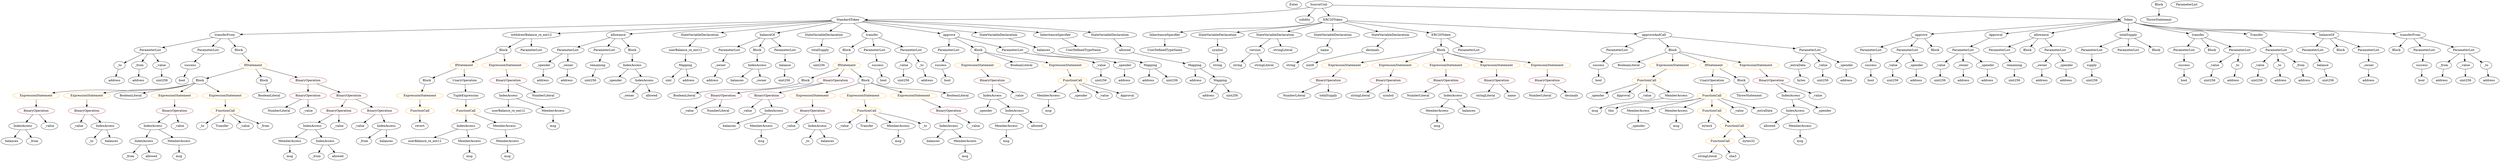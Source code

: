 strict digraph {
	graph [bb="0,0,10016,756"];
	node [label="\N"];
	Enter	[height=0.5,
		pos="5186.6,738",
		width=0.83628];
	ContractDefinition_StandardToken	[color=black,
		height=0.5,
		label=StandardToken,
		pos="3433.6,666",
		width=1.8897];
	FunctionDefinition_transferFrom_1	[color=black,
		height=0.5,
		label=transferFrom,
		pos="786.58,594",
		width=1.6402];
	ContractDefinition_StandardToken -> FunctionDefinition_transferFrom_1	[pos="e,845.49,596.56 3366.2,663.22 2997.9,653.48 1232.6,606.8 856.98,596.86"];
	FunctionDefinition_withdrawBalance_re_ent12	[color=black,
		height=0.5,
		label=withdrawBalance_re_ent12,
		pos="2128.6,594",
		width=3.0679];
	ContractDefinition_StandardToken -> FunctionDefinition_withdrawBalance_re_ent12	[pos="e,2230.4,601.35 3367.1,661.75 3204.2,653.74 2771.5,632.23 2410.6,612 2354.9,608.88 2293.1,605.18 2241.6,602.03"];
	FunctionDefinition_allowance_1	[color=black,
		height=0.5,
		label=allowance,
		pos="2466.6,594",
		width=1.3076];
	ContractDefinition_StandardToken -> FunctionDefinition_allowance_1	[pos="e,2512.6,598.33 3368.6,660.3 3190,647.37 2693.4,611.42 2524,599.16"];
	StateVariableDeclaration_Unnamed	[color=black,
		height=0.5,
		label=StateVariableDeclaration,
		pos="2881.6,594",
		width=2.8184];
	ContractDefinition_StandardToken -> StateVariableDeclaration_Unnamed	[pos="e,2962.5,605.26 3373.2,657.34 3276.8,645.12 3087.4,621.1 2973.9,606.71"];
	FunctionDefinition_balanceOf_1	[color=black,
		height=0.5,
		label=balanceOf,
		pos="3107.6,594",
		width=1.3491];
	ContractDefinition_StandardToken -> FunctionDefinition_balanceOf_1	[pos="e,3148.7,603.82 3381.9,653.91 3321.1,640.84 3220.6,619.26 3159.6,606.17"];
	StateVariableDeclaration_Unnamed_3	[color=black,
		height=0.5,
		label=StateVariableDeclaration,
		pos="3341.6,594",
		width=2.8184];
	ContractDefinition_StandardToken -> StateVariableDeclaration_Unnamed_3	[pos="e,3363.8,611.88 3412.2,648.76 3400.5,639.86 3385.8,628.65 3372.8,618.78"];
	FunctionDefinition_transfer_1	[color=black,
		height=0.5,
		label=transfer,
		pos="3524.6,594",
		width=1.0719];
	ContractDefinition_StandardToken -> FunctionDefinition_transfer_1	[pos="e,3505.1,609.95 3454.7,648.76 3467.1,639.25 3482.8,627.1 3496.3,616.77"];
	FunctionDefinition_approve_1	[color=black,
		height=0.5,
		label=approve,
		pos="3860.6,594",
		width=1.1412];
	ContractDefinition_StandardToken -> FunctionDefinition_approve_1	[pos="e,3822.6,601.23 3490.3,655.7 3574.6,641.88 3731.7,616.13 3811.4,603.06"];
	StateVariableDeclaration_Unnamed_1	[color=black,
		height=0.5,
		label=StateVariableDeclaration,
		pos="4026.6,594",
		width=2.8184];
	ContractDefinition_StandardToken -> StateVariableDeclaration_Unnamed_1	[pos="e,3951.4,606.4 3496.6,658.71 3587.9,649.42 3762.4,631.08 3910.6,612 3920.2,610.76 3930.2,609.4 3940.2,608"];
	InheritanceSpecifier_Unnamed	[color=black,
		height=0.5,
		label=InheritanceSpecifier,
		pos="4267.6,594",
		width=2.3333];
	ContractDefinition_StandardToken -> InheritanceSpecifier_Unnamed	[pos="e,4198.7,604.65 3499.6,661.21 3624.3,653.79 3902.8,635.96 4136.6,612 4153.1,610.3 4170.8,608.2 4187.7,606.06"];
	StateVariableDeclaration_Unnamed_2	[color=black,
		height=0.5,
		label=StateVariableDeclaration,
		pos="4489.6,594",
		width=2.8184];
	ContractDefinition_StandardToken -> StateVariableDeclaration_Unnamed_2	[pos="e,4412.6,606.09 3500.9,662.86 3653.9,657.62 4039.4,642.3 4360.6,612 4373.8,610.76 4387.7,609.19 4401.3,607.52"];
	Identifier__owner_1	[color=black,
		height=0.5,
		label=_owner,
		pos="2517.6,306",
		width=1.0719];
	Block_Unnamed_18	[color=black,
		height=0.5,
		label=Block,
		pos="5771.6,522",
		width=0.90558];
	ExpressionStatement_Unnamed_12	[color=orange,
		height=0.5,
		label=ExpressionStatement,
		pos="5403.6,450",
		width=2.458];
	Block_Unnamed_18 -> ExpressionStatement_Unnamed_12	[pos="e,5466.7,463.01 5740.8,515.15 5683.4,504.23 5558.4,480.46 5477.8,465.12"];
	ExpressionStatement_Unnamed_15	[color=orange,
		height=0.5,
		label=ExpressionStatement,
		pos="5598.6,450",
		width=2.458];
	Block_Unnamed_18 -> ExpressionStatement_Unnamed_15	[pos="e,5637.2,466.62 5745.7,510.52 5719.9,500.07 5679.5,483.76 5647.6,470.85"];
	ExpressionStatement_Unnamed_11	[color=orange,
		height=0.5,
		label=ExpressionStatement,
		pos="5793.6,450",
		width=2.458];
	Block_Unnamed_18 -> ExpressionStatement_Unnamed_11	[pos="e,5788.2,468.28 5776.9,504.05 5779.2,496.6 5782.1,487.64 5784.7,479.22"];
	ExpressionStatement_Unnamed_13	[color=orange,
		height=0.5,
		label=ExpressionStatement,
		pos="5988.6,450",
		width=2.458];
	Block_Unnamed_18 -> ExpressionStatement_Unnamed_13	[pos="e,5937.3,464.97 5796.6,510.17 5801.8,508.03 5807.4,505.86 5812.6,504 5850,490.64 5892.7,477.74 5926.6,468.01"];
	ExpressionStatement_Unnamed_14	[color=orange,
		height=0.5,
		label=ExpressionStatement,
		pos="6183.6,450",
		width=2.458];
	Block_Unnamed_18 -> ExpressionStatement_Unnamed_14	[pos="e,6118.8,462.62 5795.9,509.68 5801.3,507.52 5807.1,505.48 5812.6,504 5930.8,472.29 5964.6,486.46 6085.6,468 6092.7,466.91 6100.1,\
465.72 6107.6,464.5"];
	IndexAccess_Unnamed_11	[color=black,
		height=0.5,
		label=IndexAccess,
		pos="1865.6,162",
		width=1.6402];
	Identifier_userBalance_re_ent12	[color=black,
		height=0.5,
		label=userBalance_re_ent12,
		pos="1707.6,90",
		width=2.555];
	IndexAccess_Unnamed_11 -> Identifier_userBalance_re_ent12	[pos="e,1743.5,106.9 1833.2,146.67 1810.3,136.51 1779.2,122.73 1753.7,111.42"];
	MemberAccess_Unnamed_7	[color=black,
		height=0.5,
		label=MemberAccess,
		pos="1886.6,90",
		width=1.9174];
	IndexAccess_Unnamed_11 -> MemberAccess_Unnamed_7	[pos="e,1881.4,108.1 1870.8,143.7 1873,136.24 1875.7,127.32 1878.2,118.97"];
	ParameterList_Unnamed_16	[color=black,
		height=0.5,
		label=ParameterList,
		pos="544.58,522",
		width=1.7095];
	Parameter__to_3	[color=black,
		height=0.5,
		label=_to,
		pos="388.58,450",
		width=0.75];
	ParameterList_Unnamed_16 -> Parameter__to_3	[pos="e,410.69,460.92 511.88,506.33 485.18,494.35 447.65,477.5 421.02,465.56"];
	Parameter__from_1	[color=black,
		height=0.5,
		label=_from,
		pos="476.58,450",
		width=0.93331];
	ParameterList_Unnamed_16 -> Parameter__from_1	[pos="e,491.65,466.51 528.47,504.41 519.84,495.53 509.06,484.44 499.57,474.67"];
	Parameter__value_4	[color=black,
		height=0.5,
		label=_value,
		pos="565.58,450",
		width=0.96103];
	ParameterList_Unnamed_16 -> Parameter__value_4	[pos="e,560.45,468.1 549.77,503.7 552.01,496.24 554.68,487.32 557.19,478.97"];
	IndexAccess_Unnamed_19	[color=black,
		height=0.5,
		label=IndexAccess,
		pos="7199.6,234",
		width=1.6402];
	Identifier_allowed_4	[color=black,
		height=0.5,
		label=allowed,
		pos="7091.6,162",
		width=1.0858];
	IndexAccess_Unnamed_19 -> Identifier_allowed_4	[pos="e,7113.5,177.23 7175.3,217.29 7159.9,207.25 7139.6,194.13 7122.9,183.3"];
	MemberAccess_Unnamed_12	[color=black,
		height=0.5,
		label=MemberAccess,
		pos="7217.6,162",
		width=1.9174];
	IndexAccess_Unnamed_19 -> MemberAccess_Unnamed_12	[pos="e,7213.2,180.1 7204,215.7 7205.9,208.32 7208.2,199.52 7210.3,191.25"];
	ParameterList_Unnamed_22	[color=black,
		height=0.5,
		label=ParameterList,
		pos="3855.6,522",
		width=1.7095];
	Parameter_success_5	[color=black,
		height=0.5,
		label=success,
		pos="3818.6,450",
		width=1.1135];
	ParameterList_Unnamed_22 -> Parameter_success_5	[pos="e,3827.5,467.79 3846.6,504.05 3842.4,496.14 3837.4,486.54 3832.7,477.69"];
	ElementaryTypeName_uint256_6	[color=black,
		height=0.5,
		label=uint256,
		pos="9046.6,378",
		width=1.0442];
	BinaryOperation_Unnamed_2	[color=brown,
		height=0.5,
		label=BinaryOperation,
		pos="2920.6,306",
		width=1.9867];
	Identifier__value_1	[color=black,
		height=0.5,
		label=_value,
		pos="2774.6,234",
		width=0.96103];
	BinaryOperation_Unnamed_2 -> Identifier__value_1	[pos="e,2799.3,246.85 2888.5,289.64 2865.1,278.42 2833.4,263.22 2809.4,251.7"];
	NumberLiteral_Unnamed	[color=black,
		height=0.5,
		label=NumberLiteral,
		pos="2890.6,234",
		width=1.765];
	BinaryOperation_Unnamed_2 -> NumberLiteral_Unnamed	[pos="e,2897.9,252.1 2913.2,287.7 2909.9,280.15 2906.1,271.12 2902.4,262.68"];
	Identifier_this	[color=black,
		height=0.5,
		label=this,
		pos="6442.6,234",
		width=0.75];
	Identifier_msg_7	[color=black,
		height=0.5,
		label=msg,
		pos="2212.6,162",
		width=0.75];
	ElementaryTypeName_uint256_15	[color=black,
		height=0.5,
		label=uint256,
		pos="3315.6,450",
		width=1.0442];
	ElementaryTypeName_uint256_10	[color=black,
		height=0.5,
		label=uint256,
		pos="3160.6,378",
		width=1.0442];
	Identifier_msg_2	[color=black,
		height=0.5,
		label=msg,
		pos="3624.6,90",
		width=0.75];
	ExpressionStatement_Unnamed_1	[color=orange,
		height=0.5,
		label=ExpressionStatement,
		pos="3282.6,306",
		width=2.458];
	BinaryOperation_Unnamed_4	[color=brown,
		height=0.5,
		label=BinaryOperation,
		pos="3282.6,234",
		width=1.9867];
	ExpressionStatement_Unnamed_1 -> BinaryOperation_Unnamed_4	[pos="e,3282.6,252.1 3282.6,287.7 3282.6,280.41 3282.6,271.73 3282.6,263.54"];
	Mapping_Unnamed	[color=black,
		height=0.5,
		label=Mapping,
		pos="2767.6,450",
		width=1.2105];
	ElementaryTypeName_uint	[color=black,
		height=0.5,
		label=uint,
		pos="2685.6,378",
		width=0.75];
	Mapping_Unnamed -> ElementaryTypeName_uint	[pos="e,2701.8,392.83 2749.4,433.46 2737.9,423.68 2723,410.91 2710.4,400.2"];
	ElementaryTypeName_address_15	[color=black,
		height=0.5,
		label=address,
		pos="2770.6,378",
		width=1.0996];
	Mapping_Unnamed -> ElementaryTypeName_address_15	[pos="e,2769.8,396.1 2768.3,431.7 2768.6,424.41 2769,415.73 2769.4,407.54"];
	FunctionDefinition_transferFrom_1 -> ParameterList_Unnamed_16	[pos="e,587.16,535.32 744.7,580.89 704.05,569.13 642.17,551.23 597.99,538.45"];
	ParameterList_Unnamed_17	[color=black,
		height=0.5,
		label=ParameterList,
		pos="720.58,522",
		width=1.7095];
	FunctionDefinition_transferFrom_1 -> ParameterList_Unnamed_17	[pos="e,736.11,539.47 770.94,576.41 762.88,567.87 752.9,557.28 743.95,547.79"];
	Block_Unnamed_9	[color=black,
		height=0.5,
		label=Block,
		pos="852.58,522",
		width=0.90558];
	FunctionDefinition_transferFrom_1 -> Block_Unnamed_9	[pos="e,837.96,538.51 802.22,576.41 810.6,567.53 821.05,556.44 830.27,546.67"];
	NumberLiteral_Unnamed_4	[color=black,
		height=0.5,
		label=NumberLiteral,
		pos="5176.6,306",
		width=1.765];
	Identifier__value_8	[color=black,
		height=0.5,
		label=_value,
		pos="342.58,162",
		width=0.96103];
	FunctionCall_Unnamed_9	[color=orange,
		height=0.5,
		label=FunctionCall,
		pos="6891.6,90",
		width=1.6125];
	stringLiteral_Unnamed_4	[color=black,
		height=0.5,
		label=stringLiteral,
		pos="6841.6,18",
		width=1.5016];
	FunctionCall_Unnamed_9 -> stringLiteral_Unnamed_4	[pos="e,6853.6,35.789 6879.5,72.055 6873.7,63.973 6866.7,54.121 6860.2,45.112"];
	Identifier_sha3	[color=black,
		height=0.5,
		label=sha3,
		pos="6941.6,18",
		width=0.76697];
	FunctionCall_Unnamed_9 -> Identifier_sha3	[pos="e,6930.3,34.829 6903.7,72.055 6909.7,63.646 6917.1,53.323 6923.7,44.025"];
	Identifier__from_1	[color=black,
		height=0.5,
		label=_from,
		pos="1263.6,18",
		width=0.93331];
	ParameterList_Unnamed_3	[color=black,
		height=0.5,
		label=ParameterList,
		pos="9263.6,522",
		width=1.7095];
	Parameter_balance	[color=black,
		height=0.5,
		label=balance,
		pos="9325.6,450",
		width=1.0719];
	ParameterList_Unnamed_3 -> Parameter_balance	[pos="e,9311.6,466.83 9278.6,504.05 9286.2,495.47 9295.6,484.89 9303.9,475.44"];
	Mapping_Unnamed_2	[color=black,
		height=0.5,
		label=Mapping,
		pos="4811.6,450",
		width=1.2105];
	ElementaryTypeName_address_20	[color=black,
		height=0.5,
		label=address,
		pos="4830.6,378",
		width=1.0996];
	Mapping_Unnamed_2 -> ElementaryTypeName_address_20	[pos="e,4825.9,396.1 4816.3,431.7 4818.3,424.24 4820.7,415.32 4823,406.97"];
	Mapping_Unnamed_3	[color=black,
		height=0.5,
		label=Mapping,
		pos="4931.6,378",
		width=1.2105];
	Mapping_Unnamed_2 -> Mapping_Unnamed_3	[pos="e,4907,393.32 4836.2,434.67 4853.8,424.38 4877.8,410.38 4897.3,399"];
	Identifier__to	[color=black,
		height=0.5,
		label=_to,
		pos="3244.6,90",
		width=0.75];
	Identifier__value_3	[color=black,
		height=0.5,
		label=_value,
		pos="3176.6,162",
		width=0.96103];
	VariableDeclaration__value	[color=black,
		height=0.5,
		label=_value,
		pos="9050.6,450",
		width=0.96103];
	VariableDeclaration__value -> ElementaryTypeName_uint256_6	[pos="e,9047.6,396.1 9049.6,431.7 9049.2,424.41 9048.7,415.73 9048.2,407.54"];
	Identifier__from_3	[color=black,
		height=0.5,
		label=_from,
		pos="540.58,18",
		width=0.93331];
	ElementaryTypeName_address_14	[color=black,
		height=0.5,
		label=address,
		pos="2867.6,378",
		width=1.0996];
	VariableDeclaration__to	[color=black,
		height=0.5,
		label=_to,
		pos="9137.6,450",
		width=0.75];
	ElementaryTypeName_address_8	[color=black,
		height=0.5,
		label=address,
		pos="9141.6,378",
		width=1.0996];
	VariableDeclaration__to -> ElementaryTypeName_address_8	[pos="e,9140.6,396.1 9138.6,431.7 9139,424.41 9139.5,415.73 9140,407.54"];
	ParameterList_Unnamed_23	[color=black,
		height=0.5,
		label=ParameterList,
		pos="2269.6,522",
		width=1.7095];
	Parameter__spender_3	[color=black,
		height=0.5,
		label=_spender,
		pos="2168.6,450",
		width=1.2521];
	ParameterList_Unnamed_23 -> Parameter__spender_3	[pos="e,2190.3,466.03 2246.4,504.94 2232.6,495.34 2214.8,483.01 2199.7,472.57"];
	Parameter__owner_3	[color=black,
		height=0.5,
		label=_owner,
		pos="2270.6,450",
		width=1.0719];
	ParameterList_Unnamed_23 -> Parameter__owner_3	[pos="e,2270.3,468.1 2269.8,503.7 2269.9,496.41 2270.1,487.73 2270.2,479.54"];
	ElementaryTypeName_uint256_1	[color=black,
		height=0.5,
		label=uint256,
		pos="9333.6,378",
		width=1.0442];
	VariableDeclaration_decimals	[color=black,
		height=0.5,
		label=decimals,
		pos="5487.6,522",
		width=1.1967];
	ElementaryTypeName_uint8	[color=black,
		height=0.5,
		label=uint8,
		pos="5268.6,450",
		width=0.7947];
	VariableDeclaration_decimals -> ElementaryTypeName_uint8	[pos="e,5290.9,461.58 5451.4,511.96 5414.5,502.38 5355.9,486.16 5306.6,468 5304.8,467.35 5303,466.65 5301.2,465.93"];
	MemberAccess_Unnamed_6	[color=black,
		height=0.5,
		label=MemberAccess,
		pos="2042.6,90",
		width=1.9174];
	Identifier_msg_5	[color=black,
		height=0.5,
		label=msg,
		pos="2042.6,18",
		width=0.75];
	MemberAccess_Unnamed_6 -> Identifier_msg_5	[pos="e,2042.6,36.104 2042.6,71.697 2042.6,64.407 2042.6,55.726 2042.6,47.536"];
	Identifier__spender_5	[color=black,
		height=0.5,
		label=_spender,
		pos="6556.6,162",
		width=1.2521];
	BinaryOperation_Unnamed_20	[color=brown,
		height=0.5,
		label=BinaryOperation,
		pos="7100.6,378",
		width=1.9867];
	IndexAccess_Unnamed_18	[color=black,
		height=0.5,
		label=IndexAccess,
		pos="7176.6,306",
		width=1.6402];
	BinaryOperation_Unnamed_20 -> IndexAccess_Unnamed_18	[pos="e,7158.7,323.47 7118.6,360.41 7128.1,351.69 7139.8,340.85 7150.3,331.21"];
	Identifier__value_14	[color=black,
		height=0.5,
		label=_value,
		pos="7288.6,306",
		width=0.96103];
	BinaryOperation_Unnamed_20 -> Identifier__value_14	[pos="e,7261.6,317.5 7140.1,362.66 7169,352.09 7209.3,337.3 7244.6,324 7246.6,323.22 7248.8,322.41 7250.9,321.6"];
	IndexAccess_Unnamed_8	[color=black,
		height=0.5,
		label=IndexAccess,
		pos="613.58,162",
		width=1.6402];
	IndexAccess_Unnamed_9	[color=black,
		height=0.5,
		label=IndexAccess,
		pos="600.58,90",
		width=1.6402];
	IndexAccess_Unnamed_8 -> IndexAccess_Unnamed_9	[pos="e,603.76,108.1 610.37,143.7 609,136.32 607.36,127.52 605.83,119.25"];
	MemberAccess_Unnamed_4	[color=black,
		height=0.5,
		label=MemberAccess,
		pos="746.58,90",
		width=1.9174];
	IndexAccess_Unnamed_8 -> MemberAccess_Unnamed_4	[pos="e,717.18,106.48 642.11,145.98 661.05,136.02 686.16,122.8 707.02,111.82"];
	MemberAccess_Unnamed_14	[color=black,
		height=0.5,
		label=MemberAccess,
		pos="6556.6,234",
		width=1.9174];
	MemberAccess_Unnamed_14 -> Identifier__spender_5	[pos="e,6556.6,180.1 6556.6,215.7 6556.6,208.41 6556.6,199.73 6556.6,191.54"];
	Block_Unnamed_8	[color=black,
		height=0.5,
		label=Block,
		pos="3248.6,378",
		width=0.90558];
	BooleanLiteral_Unnamed_1	[color=black,
		height=0.5,
		label=BooleanLiteral,
		pos="2766.6,306",
		width=1.7788];
	Block_Unnamed_8 -> BooleanLiteral_Unnamed_1	[pos="e,2813.1,318.8 3224.3,365.54 3218.9,363.39 3213.1,361.38 3207.6,360 3048.2,320.09 3001.7,350.69 2839.6,324 2834.6,323.18 2829.5,\
322.22 2824.3,321.18"];
	BinaryOperation_Unnamed_16	[color=brown,
		height=0.5,
		label=BinaryOperation,
		pos="5311.6,378",
		width=1.9867];
	ExpressionStatement_Unnamed_12 -> BinaryOperation_Unnamed_16	[pos="e,5333.2,395.47 5381.8,432.41 5370,423.43 5355.2,412.19 5342.3,402.34"];
	Parameter__extraData	[color=black,
		height=0.5,
		label=_extraData,
		pos="7202.6,450",
		width=1.4046];
	ElementaryTypeName_bytes	[color=black,
		height=0.5,
		label=bytes,
		pos="7220.6,378",
		width=0.85014];
	Parameter__extraData -> ElementaryTypeName_bytes	[pos="e,7216.2,396.1 7207,431.7 7208.9,424.32 7211.2,415.52 7213.3,407.25"];
	Block_Unnamed_6	[color=black,
		height=0.5,
		label=Block,
		pos="3424.6,522",
		width=0.90558];
	IfStatement_Unnamed	[color=orange,
		height=0.5,
		label=IfStatement,
		pos="3424.6,450",
		width=1.4739];
	Block_Unnamed_6 -> IfStatement_Unnamed	[pos="e,3424.6,468.1 3424.6,503.7 3424.6,496.41 3424.6,487.73 3424.6,479.54"];
	MemberAccess_Unnamed_9	[color=black,
		height=0.5,
		label=MemberAccess,
		pos="4090.6,162",
		width=1.9174];
	Identifier_msg_8	[color=black,
		height=0.5,
		label=msg,
		pos="4090.6,90",
		width=0.75];
	MemberAccess_Unnamed_9 -> Identifier_msg_8	[pos="e,4090.6,108.1 4090.6,143.7 4090.6,136.41 4090.6,127.73 4090.6,119.54"];
	NumberLiteral_Unnamed_5	[color=black,
		height=0.5,
		label=NumberLiteral,
		pos="6152.6,306",
		width=1.765];
	Identifier_balances	[color=black,
		height=0.5,
		label=balances,
		pos="2924.6,162",
		width=1.1828];
	VariableDeclaration_version	[color=black,
		height=0.5,
		label=version,
		pos="5045.6,522",
		width=1.0442];
	ElementaryTypeName_string_2	[color=black,
		height=0.5,
		label=string,
		pos="4984.6,450",
		width=0.864];
	VariableDeclaration_version -> ElementaryTypeName_string_2	[pos="e,4997.9,466.34 5031.7,505.12 5024,496.22 5014.2,484.95 5005.5,475"];
	stringLiteral_Unnamed	[color=black,
		height=0.5,
		label=stringLiteral,
		pos="5087.6,450",
		width=1.5016];
	VariableDeclaration_version -> stringLiteral_Unnamed	[pos="e,5077.4,467.96 5055.5,504.41 5060.3,496.42 5066.2,486.64 5071.6,477.64"];
	NumberLiteral_Unnamed_1	[color=black,
		height=0.5,
		label=NumberLiteral,
		pos="1115.6,234",
		width=1.765];
	Identifier__to_2	[color=black,
		height=0.5,
		label=_to,
		pos="383.58,90",
		width=0.75];
	IndexAccess_Unnamed_7	[color=black,
		height=0.5,
		label=IndexAccess,
		pos="89.581,162",
		width=1.6402];
	Identifier_balances_5	[color=black,
		height=0.5,
		label=balances,
		pos="42.581,90",
		width=1.1828];
	IndexAccess_Unnamed_7 -> Identifier_balances_5	[pos="e,53.854,107.79 78.204,144.05 72.777,135.97 66.162,126.12 60.113,117.11"];
	Identifier__from_2	[color=black,
		height=0.5,
		label=_from,
		pos="136.58,90",
		width=0.93331];
	IndexAccess_Unnamed_7 -> Identifier__from_2	[pos="e,125.63,107.31 100.96,144.05 106.46,135.85 113.19,125.83 119.32,116.71"];
	MemberAccess_Unnamed_10	[color=black,
		height=0.5,
		label=MemberAccess,
		pos="4218.6,306",
		width=1.9174];
	Identifier_msg_9	[color=black,
		height=0.5,
		label=msg,
		pos="4218.6,234",
		width=0.75];
	MemberAccess_Unnamed_10 -> Identifier_msg_9	[pos="e,4218.6,252.1 4218.6,287.7 4218.6,280.41 4218.6,271.73 4218.6,263.54"];
	BinaryOperation_Unnamed_18	[color=brown,
		height=0.5,
		label=BinaryOperation,
		pos="6183.6,378",
		width=1.9867];
	BinaryOperation_Unnamed_18 -> NumberLiteral_Unnamed_5	[pos="e,6160.2,324.1 6175.9,359.7 6172.5,352.07 6168.5,342.92 6164.7,334.4"];
	Identifier_decimals	[color=black,
		height=0.5,
		label=decimals,
		pos="6277.6,306",
		width=1.1967];
	BinaryOperation_Unnamed_18 -> Identifier_decimals	[pos="e,6257.1,322.27 6205.9,360.41 6218.5,351.02 6234.4,339.15 6248.1,328.99"];
	ElementaryTypeName_address_22	[color=black,
		height=0.5,
		label=address,
		pos="7403.6,378",
		width=1.0996];
	NumberLiteral_Unnamed_3	[color=black,
		height=0.5,
		label=NumberLiteral,
		pos="5666.6,306",
		width=1.765];
	Block_Unnamed_3	[color=black,
		height=0.5,
		label=Block,
		pos="9599.6,522",
		width=0.90558];
	BinaryOperation_Unnamed_16 -> NumberLiteral_Unnamed_4	[pos="e,5205.8,322.18 5281.3,361.29 5262,351.29 5236.8,338.23 5216,327.43"];
	Identifier_totalSupply	[color=black,
		height=0.5,
		label=totalSupply,
		pos="5311.6,306",
		width=1.4739];
	BinaryOperation_Unnamed_16 -> Identifier_totalSupply	[pos="e,5311.6,324.1 5311.6,359.7 5311.6,352.41 5311.6,343.73 5311.6,335.54"];
	InheritanceSpecifier_Unnamed_1	[color=black,
		height=0.5,
		label=InheritanceSpecifier,
		pos="4701.6,594",
		width=2.3333];
	UserDefinedTypeName_Unnamed_1	[color=black,
		height=0.5,
		label=UserDefinedTypeName,
		pos="4701.6,522",
		width=2.7214];
	InheritanceSpecifier_Unnamed_1 -> UserDefinedTypeName_Unnamed_1	[pos="e,4701.6,540.1 4701.6,575.7 4701.6,568.41 4701.6,559.73 4701.6,551.54"];
	BooleanLiteral_Unnamed_5	[color=black,
		height=0.5,
		label=BooleanLiteral,
		pos="6533.6,450",
		width=1.7788];
	Identifier__spender_4	[color=black,
		height=0.5,
		label=_spender,
		pos="6383.6,306",
		width=1.2521];
	ElementaryTypeName_address_18	[color=black,
		height=0.5,
		label=address,
		pos="2166.6,378",
		width=1.0996];
	Parameter__spender_3 -> ElementaryTypeName_address_18	[pos="e,2167.1,396.1 2168.1,431.7 2167.9,424.41 2167.6,415.73 2167.4,407.54"];
	ElementaryTypeName_address_21	[color=black,
		height=0.5,
		label=address,
		pos="4916.6,306",
		width=1.0996];
	ElementaryTypeName_address_11	[color=black,
		height=0.5,
		label=address,
		pos="3748.6,378",
		width=1.0996];
	ParameterList_Unnamed_18	[color=black,
		height=0.5,
		label=ParameterList,
		pos="2939.6,522",
		width=1.7095];
	Parameter__owner_2	[color=black,
		height=0.5,
		label=_owner,
		pos="2901.6,450",
		width=1.0719];
	ParameterList_Unnamed_18 -> Parameter__owner_2	[pos="e,2910.7,467.79 2930.4,504.05 2926.1,496.14 2920.9,486.54 2916.1,477.69"];
	ElementaryTypeName_address	[color=black,
		height=0.5,
		label=address,
		pos="9487.6,378",
		width=1.0996];
	ElementaryTypeName_address_10	[color=black,
		height=0.5,
		label=address,
		pos="7988.6,378",
		width=1.0996];
	ParameterList_Unnamed_11	[color=black,
		height=0.5,
		label=ParameterList,
		pos="8027.6,522",
		width=1.7095];
	Parameter_remaining	[color=black,
		height=0.5,
		label=remaining,
		pos="8097.6,450",
		width=1.2798];
	ParameterList_Unnamed_11 -> Parameter_remaining	[pos="e,8081.6,466.99 8044.2,504.41 8052.9,495.66 8063.8,484.75 8073.5,475.08"];
	IndexAccess_Unnamed_9 -> Identifier__from_3	[pos="e,553.88,34.511 586.36,72.411 578.83,63.62 569.43,52.663 561.12,42.965"];
	Identifier_allowed_1	[color=black,
		height=0.5,
		label=allowed,
		pos="631.58,18",
		width=1.0858];
	IndexAccess_Unnamed_9 -> Identifier_allowed_1	[pos="e,624.01,36.104 608.24,71.697 611.62,64.067 615.68,54.916 619.45,46.396"];
	FunctionDefinition_approve	[color=black,
		height=0.5,
		label=approve,
		pos="7714.6,594",
		width=1.1412];
	ParameterList_Unnamed_9	[color=black,
		height=0.5,
		label=ParameterList,
		pos="7510.6,522",
		width=1.7095];
	FunctionDefinition_approve -> ParameterList_Unnamed_9	[pos="e,7549.4,536.31 7683.2,582.22 7650.3,570.93 7598.2,553.05 7559.8,539.89"];
	ParameterList_Unnamed_8	[color=black,
		height=0.5,
		label=ParameterList,
		pos="7658.6,522",
		width=1.7095];
	FunctionDefinition_approve -> ParameterList_Unnamed_8	[pos="e,7671.9,539.63 7701.6,576.76 7694.9,568.4 7686.6,558.02 7679.1,548.61"];
	Block_Unnamed_4	[color=black,
		height=0.5,
		label=Block,
		pos="7770.6,522",
		width=0.90558];
	FunctionDefinition_approve -> Block_Unnamed_4	[pos="e,7758,538.67 7727.6,576.76 7734.5,568.07 7743.2,557.19 7751,547.49"];
	VariableDeclaration__value_1	[color=black,
		height=0.5,
		label=_value,
		pos="7795.6,450",
		width=0.96103];
	ElementaryTypeName_uint256_7	[color=black,
		height=0.5,
		label=uint256,
		pos="7794.6,378",
		width=1.0442];
	VariableDeclaration__value_1 -> ElementaryTypeName_uint256_7	[pos="e,7794.8,396.1 7795.3,431.7 7795.2,424.41 7795.1,415.73 7795,407.54"];
	BinaryOperation_Unnamed_3	[color=brown,
		height=0.5,
		label=BinaryOperation,
		pos="3842.6,234",
		width=1.9867];
	IndexAccess_Unnamed_1	[color=black,
		height=0.5,
		label=IndexAccess,
		pos="3842.6,162",
		width=1.6402];
	BinaryOperation_Unnamed_3 -> IndexAccess_Unnamed_1	[pos="e,3842.6,180.1 3842.6,215.7 3842.6,208.41 3842.6,199.73 3842.6,191.54"];
	Identifier__value_2	[color=black,
		height=0.5,
		label=_value,
		pos="3954.6,162",
		width=0.96103];
	BinaryOperation_Unnamed_3 -> Identifier__value_2	[pos="e,3933.3,176.33 3868.6,216.76 3885,206.5 3906.3,193.18 3923.6,182.37"];
	Parameter_success_3	[color=black,
		height=0.5,
		label=success,
		pos="3548.6,450",
		width=1.1135];
	ElementaryTypeName_bool_3	[color=black,
		height=0.5,
		label=bool,
		pos="3570.6,378",
		width=0.76697];
	Parameter_success_3 -> ElementaryTypeName_bool_3	[pos="e,3565.2,396.1 3554,431.7 3556.4,424.24 3559.2,415.32 3561.8,406.97"];
	Identifier_revert	[color=black,
		height=0.5,
		label=revert,
		pos="1685.6,162",
		width=0.87786];
	EventDefinition_Approval	[color=black,
		height=0.5,
		label=Approval,
		pos="8013.6,594",
		width=1.266];
	ParameterList_Unnamed_13	[color=black,
		height=0.5,
		label=ParameterList,
		pos="7886.6,522",
		width=1.7095];
	EventDefinition_Approval -> ParameterList_Unnamed_13	[pos="e,7914.4,538.36 7987.9,578.83 7969.7,568.79 7944.9,555.14 7924.4,543.85"];
	Block_Unnamed_13	[color=black,
		height=0.5,
		label=Block,
		pos="2016.6,522",
		width=0.90558];
	FunctionDefinition_withdrawBalance_re_ent12 -> Block_Unnamed_13	[pos="e,2037.6,536.13 2101.8,576.23 2085.3,565.95 2064.2,552.77 2047.1,542.09"];
	ParameterList_Unnamed_20	[color=black,
		height=0.5,
		label=ParameterList,
		pos="2128.6,522",
		width=1.7095];
	FunctionDefinition_withdrawBalance_re_ent12 -> ParameterList_Unnamed_20	[pos="e,2128.6,540.1 2128.6,575.7 2128.6,568.41 2128.6,559.73 2128.6,551.54"];
	Block_Unnamed_12	[color=black,
		height=0.5,
		label=Block,
		pos="3051.6,522",
		width=0.90558];
	IndexAccess_Unnamed_10	[color=black,
		height=0.5,
		label=IndexAccess,
		pos="3047.6,450",
		width=1.6402];
	Block_Unnamed_12 -> IndexAccess_Unnamed_10	[pos="e,3048.6,468.1 3050.6,503.7 3050.2,496.41 3049.7,487.73 3049.2,479.54"];
	Parameter__owner_2 -> ElementaryTypeName_address_14	[pos="e,2875.7,395.79 2893.4,432.05 2889.6,424.23 2884.9,414.75 2880.7,405.98"];
	IndexAccess_Unnamed_12	[color=black,
		height=0.5,
		label=IndexAccess,
		pos="2033.6,306",
		width=1.6402];
	Identifier_userBalance_re_ent12_1	[color=black,
		height=0.5,
		label=userBalance_re_ent12,
		pos="2033.6,234",
		width=2.555];
	IndexAccess_Unnamed_12 -> Identifier_userBalance_re_ent12_1	[pos="e,2033.6,252.1 2033.6,287.7 2033.6,280.41 2033.6,271.73 2033.6,263.54"];
	MemberAccess_Unnamed_8	[color=black,
		height=0.5,
		label=MemberAccess,
		pos="2212.6,234",
		width=1.9174];
	IndexAccess_Unnamed_12 -> MemberAccess_Unnamed_8	[pos="e,2175.4,249.52 2068.9,291.17 2096.3,280.45 2134.6,265.49 2164.7,253.71"];
	ParameterList_Unnamed_7	[color=black,
		height=0.5,
		label=ParameterList,
		pos="9711.6,522",
		width=1.7095];
	Parameter_success_1	[color=black,
		height=0.5,
		label=success,
		pos="9702.6,450",
		width=1.1135];
	ParameterList_Unnamed_7 -> Parameter_success_1	[pos="e,9704.8,468.1 9709.4,503.7 9708.4,496.32 9707.3,487.52 9706.2,479.25"];
	ParameterList_Unnamed_5	[color=black,
		height=0.5,
		label=ParameterList,
		pos="8757.6,522",
		width=1.7095];
	Parameter_success	[color=black,
		height=0.5,
		label=success,
		pos="8757.6,450",
		width=1.1135];
	ParameterList_Unnamed_5 -> Parameter_success	[pos="e,8757.6,468.1 8757.6,503.7 8757.6,496.41 8757.6,487.73 8757.6,479.54"];
	IndexAccess_Unnamed_18 -> IndexAccess_Unnamed_19	[pos="e,7194,252.1 7182.3,287.7 7184.7,280.24 7187.6,271.32 7190.4,262.97"];
	Identifier__spender_3	[color=black,
		height=0.5,
		label=_spender,
		pos="7321.6,234",
		width=1.2521];
	IndexAccess_Unnamed_18 -> Identifier__spender_3	[pos="e,7293.7,248.47 7207,290.33 7229.3,279.57 7259.7,264.89 7283.5,253.36"];
	BinaryOperation_Unnamed_8	[color=brown,
		height=0.5,
		label=BinaryOperation,
		pos="1355.6,234",
		width=1.9867];
	IndexAccess_Unnamed_4	[color=black,
		height=0.5,
		label=IndexAccess,
		pos="1243.6,162",
		width=1.6402];
	BinaryOperation_Unnamed_8 -> IndexAccess_Unnamed_4	[pos="e,1268.6,178.67 1329.6,216.76 1314.3,207.18 1294.7,194.92 1278,184.53"];
	Identifier__value_6	[color=black,
		height=0.5,
		label=_value,
		pos="1355.6,162",
		width=0.96103];
	BinaryOperation_Unnamed_8 -> Identifier__value_6	[pos="e,1355.6,180.1 1355.6,215.7 1355.6,208.41 1355.6,199.73 1355.6,191.54"];
	Identifier__value_7	[color=black,
		height=0.5,
		label=_value,
		pos="1231.6,234",
		width=0.96103];
	Block_Unnamed_15	[color=black,
		height=0.5,
		label=Block,
		pos="3984.6,522",
		width=0.90558];
	ExpressionStatement_Unnamed_9	[color=orange,
		height=0.5,
		label=ExpressionStatement,
		pos="3965.6,450",
		width=2.458];
	Block_Unnamed_15 -> ExpressionStatement_Unnamed_9	[pos="e,3970.2,468.1 3979.9,503.7 3977.9,496.24 3975.4,487.32 3973.2,478.97"];
	BooleanLiteral_Unnamed_4	[color=black,
		height=0.5,
		label=BooleanLiteral,
		pos="4136.6,450",
		width=1.7788];
	Block_Unnamed_15 -> BooleanLiteral_Unnamed_4	[pos="e,4104.3,465.88 4009,509.75 4031.9,499.2 4066.7,483.19 4094.1,470.54"];
	ExpressionStatement_Unnamed_10	[color=orange,
		height=0.5,
		label=ExpressionStatement,
		pos="4307.6,450",
		width=2.458];
	Block_Unnamed_15 -> ExpressionStatement_Unnamed_10	[pos="e,4242.3,462.51 4011.1,511.04 4018.3,508.53 4026.2,505.99 4033.6,504 4070,494.2 4163.6,476.7 4231.3,464.5"];
	ElementaryTypeName_uint256_3	[color=black,
		height=0.5,
		label=uint256,
		pos="9881.6,378",
		width=1.0442];
	ElementaryTypeName_address_1	[color=black,
		height=0.5,
		label=address,
		pos="8951.6,378",
		width=1.0996];
	NumberLiteral_Unnamed_2	[color=black,
		height=0.5,
		label=NumberLiteral,
		pos="2174.6,306",
		width=1.765];
	FunctionDefinition_allowance_1 -> ParameterList_Unnamed_23	[pos="e,2307.5,536.49 2433.2,581.13 2401.6,569.92 2354,552.99 2318.2,540.29"];
	ParameterList_Unnamed_24	[color=black,
		height=0.5,
		label=ParameterList,
		pos="2410.6,522",
		width=1.7095];
	FunctionDefinition_allowance_1 -> ParameterList_Unnamed_24	[pos="e,2424.1,539.96 2453.3,576.41 2446.7,568.16 2438.6,558.01 2431.2,548.78"];
	Block_Unnamed_16	[color=black,
		height=0.5,
		label=Block,
		pos="2522.6,522",
		width=0.90558];
	FunctionDefinition_allowance_1 -> Block_Unnamed_16	[pos="e,2509.8,538.99 2479.9,576.41 2486.6,567.92 2495.1,557.41 2502.6,547.96"];
	IfStatement_Unnamed_2	[color=orange,
		height=0.5,
		label=IfStatement,
		pos="1856.6,450",
		width=1.4739];
	Block_Unnamed_14	[color=black,
		height=0.5,
		label=Block,
		pos="1711.6,378",
		width=0.90558];
	IfStatement_Unnamed_2 -> Block_Unnamed_14	[pos="e,1735.5,390.54 1826.9,434.67 1803.4,423.31 1770.5,407.42 1745.8,395.53"];
	UnaryOperation_Unnamed	[color=black,
		height=0.5,
		label=UnaryOperation,
		pos="1858.6,378",
		width=1.9452];
	IfStatement_Unnamed_2 -> UnaryOperation_Unnamed	[pos="e,1858.1,396.1 1857.1,431.7 1857.3,424.41 1857.5,415.73 1857.8,407.54"];
	Identifier_balances_4	[color=black,
		height=0.5,
		label=balances,
		pos="471.58,90",
		width=1.1828];
	BinaryOperation_Unnamed_12	[color=brown,
		height=0.5,
		label=BinaryOperation,
		pos="711.58,234",
		width=1.9867];
	BinaryOperation_Unnamed_12 -> IndexAccess_Unnamed_8	[pos="e,635.85,178.91 688.85,216.76 675.77,207.42 659.15,195.55 644.85,185.33"];
	Identifier__value_10	[color=black,
		height=0.5,
		label=_value,
		pos="725.58,162",
		width=0.96103];
	BinaryOperation_Unnamed_12 -> Identifier__value_10	[pos="e,722.16,180.1 715.04,215.7 716.52,208.32 718.28,199.52 719.93,191.25"];
	StateVariableDeclaration_Unnamed_6	[color=black,
		height=0.5,
		label=StateVariableDeclaration,
		pos="4904.6,594",
		width=2.8184];
	VariableDeclaration_symbol	[color=black,
		height=0.5,
		label=symbol,
		pos="4904.6,522",
		width=1.0581];
	StateVariableDeclaration_Unnamed_6 -> VariableDeclaration_symbol	[pos="e,4904.6,540.1 4904.6,575.7 4904.6,568.41 4904.6,559.73 4904.6,551.54"];
	ElementaryTypeName_string_1	[color=black,
		height=0.5,
		label=string,
		pos="4904.6,450",
		width=0.864];
	BinaryOperation_Unnamed_9	[color=brown,
		height=0.5,
		label=BinaryOperation,
		pos="1231.6,306",
		width=1.9867];
	BinaryOperation_Unnamed_9 -> NumberLiteral_Unnamed_1	[pos="e,1141.7,250.74 1205,288.94 1189.1,279.36 1168.7,267.06 1151.4,256.63"];
	BinaryOperation_Unnamed_9 -> Identifier__value_7	[pos="e,1231.6,252.1 1231.6,287.7 1231.6,280.41 1231.6,271.73 1231.6,263.54"];
	Identifier__spender_2	[color=black,
		height=0.5,
		label=_spender,
		pos="2459.6,378",
		width=1.2521];
	SourceUnit_Unnamed	[color=black,
		height=0.5,
		label=SourceUnit,
		pos="5287.6,738",
		width=1.46];
	SourceUnit_Unnamed -> ContractDefinition_StandardToken	[pos="e,3501.9,666.85 5249.9,725.12 5241.9,723.05 5233.5,721.19 5225.6,720 4888.2,669.5 3814.9,666.62 3513.2,666.84"];
	PragmaDirective_solidity	[color=black,
		height=0.5,
		label=solidity,
		pos="5228.6,666",
		width=1.0442];
	SourceUnit_Unnamed -> PragmaDirective_solidity	[pos="e,5242.1,682.99 5273.6,720.41 5266.4,711.83 5257.4,701.19 5249.4,691.67"];
	ContractDefinition_ERC20Token	[color=black,
		height=0.5,
		label=ERC20Token,
		pos="5346.6,666",
		width=1.7234];
	SourceUnit_Unnamed -> ContractDefinition_ERC20Token	[pos="e,5332.3,683.96 5301.6,720.41 5308.6,712.08 5317.3,701.8 5325.1,692.49"];
	ContractDefinition_Token	[color=black,
		height=0.5,
		label=Token,
		pos="8533.6,666",
		width=0.96103];
	SourceUnit_Unnamed -> ContractDefinition_Token	[pos="e,8498.9,667.75 5340.2,735.86 5727,727.52 8124.5,675.82 8487.5,667.99"];
	ElementaryTypeName_address_13	[color=black,
		height=0.5,
		label=address,
		pos="377.58,378",
		width=1.0996];
	Parameter__to_3 -> ElementaryTypeName_address_13	[pos="e,380.27,396.1 385.86,431.7 384.7,424.32 383.32,415.52 382.02,407.25"];
	Identifier__from	[color=black,
		height=0.5,
		label=_from,
		pos="1460.6,90",
		width=0.93331];
	ThrowStatement_Unnamed	[color=black,
		height=0.5,
		label=ThrowStatement,
		pos="8658.6,666",
		width=2.0006];
	ElementaryTypeName_bytes4	[color=black,
		height=0.5,
		label=bytes4,
		pos="6838.6,162",
		width=0.97489];
	Identifier__value	[color=black,
		height=0.5,
		label=_value,
		pos="3006.6,234",
		width=0.96103];
	Identifier_balances_1	[color=black,
		height=0.5,
		label=balances,
		pos="3777.6,90",
		width=1.1828];
	IndexAccess_Unnamed_1 -> Identifier_balances_1	[pos="e,3792.4,106.99 3827.2,144.41 3819.1,135.74 3809.1,124.97 3800.2,115.38"];
	MemberAccess_Unnamed_1	[color=black,
		height=0.5,
		label=MemberAccess,
		pos="3907.6,90",
		width=1.9174];
	IndexAccess_Unnamed_1 -> MemberAccess_Unnamed_1	[pos="e,3891.8,107.96 3858,144.41 3865.8,135.99 3875.5,125.58 3884.2,116.2"];
	VariableDeclaration_totalSupply	[color=black,
		height=0.5,
		label=totalSupply,
		pos="3318.6,522",
		width=1.4739];
	VariableDeclaration_totalSupply -> ElementaryTypeName_uint256_15	[pos="e,3316.3,468.1 3317.8,503.7 3317.5,496.41 3317.2,487.73 3316.8,479.54"];
	Parameter__value_6	[color=black,
		height=0.5,
		label=_value,
		pos="7305.6,450",
		width=0.96103];
	ElementaryTypeName_uint256_16	[color=black,
		height=0.5,
		label=uint256,
		pos="7306.6,378",
		width=1.0442];
	Parameter__value_6 -> ElementaryTypeName_uint256_16	[pos="e,7306.3,396.1 7305.8,431.7 7305.9,424.41 7306.1,415.73 7306.2,407.54"];
	VariableDeclaration__owner	[color=black,
		height=0.5,
		label=_owner,
		pos="7886.6,450",
		width=1.0719];
	ElementaryTypeName_address_9	[color=black,
		height=0.5,
		label=address,
		pos="7889.6,378",
		width=1.0996];
	VariableDeclaration__owner -> ElementaryTypeName_address_9	[pos="e,7888.8,396.1 7887.3,431.7 7887.6,424.41 7888,415.73 7888.4,407.54"];
	Parameter_success_4	[color=black,
		height=0.5,
		label=success,
		pos="679.58,450",
		width=1.1135];
	ParameterList_Unnamed_17 -> Parameter_success_4	[pos="e,689.41,467.79 710.66,504.05 706.02,496.14 700.4,486.54 695.21,477.69"];
	MemberAccess_Unnamed_15	[color=black,
		height=0.5,
		label=MemberAccess,
		pos="6712.6,234",
		width=1.9174];
	Identifier_msg_13	[color=black,
		height=0.5,
		label=msg,
		pos="6712.6,162",
		width=0.75];
	MemberAccess_Unnamed_15 -> Identifier_msg_13	[pos="e,6712.6,180.1 6712.6,215.7 6712.6,208.41 6712.6,199.73 6712.6,191.54"];
	ElementaryTypeName_address_6	[color=black,
		height=0.5,
		label=address,
		pos="8302.6,378",
		width=1.0996];
	Parameter__value_3	[color=black,
		height=0.5,
		label=_value,
		pos="3653.6,450",
		width=0.96103];
	ElementaryTypeName_uint256_8	[color=black,
		height=0.5,
		label=uint256,
		pos="3653.6,378",
		width=1.0442];
	Parameter__value_3 -> ElementaryTypeName_uint256_8	[pos="e,3653.6,396.1 3653.6,431.7 3653.6,424.41 3653.6,415.73 3653.6,407.54"];
	Identifier__value_5	[color=black,
		height=0.5,
		label=_value,
		pos="1442.6,162",
		width=0.96103];
	ParameterList_Unnamed_13 -> VariableDeclaration__value_1	[pos="e,7814.4,465.48 7865.5,504.76 7852.9,495.12 7836.9,482.77 7823.3,472.34"];
	ParameterList_Unnamed_13 -> VariableDeclaration__owner	[pos="e,7886.6,468.1 7886.6,503.7 7886.6,496.41 7886.6,487.73 7886.6,479.54"];
	VariableDeclaration__spender	[color=black,
		height=0.5,
		label=_spender,
		pos="7988.6,450",
		width=1.2521];
	ParameterList_Unnamed_13 -> VariableDeclaration__spender	[pos="e,7966.7,466.03 7910,504.94 7924.1,495.25 7942.3,482.78 7957.6,472.27"];
	IndexAccess_Unnamed_15	[color=black,
		height=0.5,
		label=IndexAccess,
		pos="2522.6,450",
		width=1.6402];
	IndexAccess_Unnamed_15 -> Identifier__spender_2	[pos="e,2474.4,395.47 2507.7,432.41 2500,423.87 2490.4,413.28 2481.9,403.79"];
	IndexAccess_Unnamed_16	[color=black,
		height=0.5,
		label=IndexAccess,
		pos="2581.6,378",
		width=1.6402];
	IndexAccess_Unnamed_15 -> IndexAccess_Unnamed_16	[pos="e,2567.4,395.79 2536.9,432.05 2543.8,423.8 2552.3,413.7 2560.1,404.54"];
	Parameter_balance -> ElementaryTypeName_uint256_1	[pos="e,9331.6,396.1 9327.6,431.7 9328.4,424.41 9329.4,415.73 9330.3,407.54"];
	VariableDeclaration_userBalance_re_ent12	[color=black,
		height=0.5,
		label=userBalance_re_ent12,
		pos="2767.6,522",
		width=2.555];
	StateVariableDeclaration_Unnamed -> VariableDeclaration_userBalance_re_ent12	[pos="e,2794.7,539.63 2854.3,576.23 2839.3,567.06 2820.6,555.56 2804.4,545.6"];
	Parameter_remaining_1	[color=black,
		height=0.5,
		label=remaining,
		pos="2386.6,450",
		width=1.2798];
	ParameterList_Unnamed_24 -> Parameter_remaining_1	[pos="e,2392.4,468.1 2404.6,503.7 2402.1,496.24 2399,487.32 2396.2,478.97"];
	MemberAccess_Unnamed	[color=black,
		height=0.5,
		label=MemberAccess,
		pos="3054.6,162",
		width=1.9174];
	Identifier_msg	[color=black,
		height=0.5,
		label=msg,
		pos="3054.6,90",
		width=0.75];
	MemberAccess_Unnamed -> Identifier_msg	[pos="e,3054.6,108.1 3054.6,143.7 3054.6,136.41 3054.6,127.73 3054.6,119.54"];
	FunctionCall_Unnamed_8	[color=orange,
		height=0.5,
		label=FunctionCall,
		pos="6949.6,162",
		width=1.6125];
	FunctionCall_Unnamed_8 -> FunctionCall_Unnamed_9	[pos="e,6905.5,107.79 6935.5,144.05 6928.7,135.8 6920.3,125.7 6912.7,116.54"];
	ElementaryTypeName_bytes32	[color=black,
		height=0.5,
		label=bytes32,
		pos="7007.6,90",
		width=1.0996];
	FunctionCall_Unnamed_8 -> ElementaryTypeName_bytes32	[pos="e,6994.1,107.31 6963.6,144.05 6970.6,135.68 6979.1,125.4 6986.8,116.13"];
	BinaryOperation_Unnamed_19	[color=brown,
		height=0.5,
		label=BinaryOperation,
		pos="5546.6,378",
		width=1.9867];
	ExpressionStatement_Unnamed_15 -> BinaryOperation_Unnamed_19	[pos="e,5559.3,396.1 5585.7,431.7 5579.8,423.73 5572.7,414.1 5566.1,405.26"];
	Identifier__value_4	[color=black,
		height=0.5,
		label=_value,
		pos="3400.6,162",
		width=0.96103];
	Parameter_success_2	[color=black,
		height=0.5,
		label=success,
		pos="7506.6,450",
		width=1.1135];
	ParameterList_Unnamed_9 -> Parameter_success_2	[pos="e,7507.6,468.1 7509.6,503.7 7509.2,496.41 7508.7,487.73 7508.2,479.54"];
	ElementaryTypeName_uint256_14	[color=black,
		height=0.5,
		label=uint256,
		pos="5011.6,306",
		width=1.0442];
	FunctionDefinition_allowance	[color=black,
		height=0.5,
		label=allowance,
		pos="8195.6,594",
		width=1.3076];
	FunctionDefinition_allowance -> ParameterList_Unnamed_11	[pos="e,8062,537.33 8164.8,580.16 8138.9,569.37 8101.5,553.8 8072.3,541.64"];
	Block_Unnamed_5	[color=black,
		height=0.5,
		label=Block,
		pos="8139.6,522",
		width=0.90558];
	FunctionDefinition_allowance -> Block_Unnamed_5	[pos="e,8152.4,538.99 8182.3,576.41 8175.5,567.92 8167.1,557.41 8159.6,547.96"];
	ParameterList_Unnamed_10	[color=black,
		height=0.5,
		label=ParameterList,
		pos="8251.6,522",
		width=1.7095];
	FunctionDefinition_allowance -> ParameterList_Unnamed_10	[pos="e,8238,539.96 8208.9,576.41 8215.5,568.16 8223.6,558.01 8231,548.78"];
	Parameter__value_5	[color=black,
		height=0.5,
		label=_value,
		pos="4448.6,450",
		width=0.96103];
	ElementaryTypeName_uint256_11	[color=black,
		height=0.5,
		label=uint256,
		pos="4448.6,378",
		width=1.0442];
	Parameter__value_5 -> ElementaryTypeName_uint256_11	[pos="e,4448.6,396.1 4448.6,431.7 4448.6,424.41 4448.6,415.73 4448.6,407.54"];
	Identifier_Approval_1	[color=black,
		height=0.5,
		label=Approval,
		pos="6492.6,306",
		width=1.266];
	ElementaryTypeName_address_4	[color=black,
		height=0.5,
		label=address,
		pos="7697.6,378",
		width=1.0996];
	ElementaryTypeName_address_12	[color=black,
		height=0.5,
		label=address,
		pos="474.58,378",
		width=1.0996];
	Parameter__from_1 -> ElementaryTypeName_address_12	[pos="e,475.07,396.1 476.09,431.7 475.88,424.41 475.63,415.73 475.4,407.54"];
	Identifier__spender_1	[color=black,
		height=0.5,
		label=_spender,
		pos="4350.6,306",
		width=1.2521];
	Mapping_Unnamed_1	[color=black,
		height=0.5,
		label=Mapping,
		pos="4653.6,450",
		width=1.2105];
	ElementaryTypeName_address_19	[color=black,
		height=0.5,
		label=address,
		pos="4640.6,378",
		width=1.0996];
	Mapping_Unnamed_1 -> ElementaryTypeName_address_19	[pos="e,4643.8,396.1 4650.4,431.7 4649,424.32 4647.4,415.52 4645.8,407.25"];
	ElementaryTypeName_uint256_13	[color=black,
		height=0.5,
		label=uint256,
		pos="4735.6,378",
		width=1.0442];
	Mapping_Unnamed_1 -> ElementaryTypeName_uint256_13	[pos="e,4717.7,394.25 4671.8,433.46 4682.8,424.07 4697,411.92 4709.2,401.48"];
	BinaryOperation_Unnamed_15	[color=brown,
		height=0.5,
		label=BinaryOperation,
		pos="5793.6,378",
		width=1.9867];
	ExpressionStatement_Unnamed_11 -> BinaryOperation_Unnamed_15	[pos="e,5793.6,396.1 5793.6,431.7 5793.6,424.41 5793.6,415.73 5793.6,407.54"];
	FunctionCall_Unnamed_2	[color=orange,
		height=0.5,
		label=FunctionCall,
		pos="1865.6,234",
		width=1.6125];
	FunctionCall_Unnamed_2 -> IndexAccess_Unnamed_11	[pos="e,1865.6,180.1 1865.6,215.7 1865.6,208.41 1865.6,199.73 1865.6,191.54"];
	MemberAccess_Unnamed_5	[color=black,
		height=0.5,
		label=MemberAccess,
		pos="2027.6,162",
		width=1.9174];
	FunctionCall_Unnamed_2 -> MemberAccess_Unnamed_5	[pos="e,1992.9,177.99 1898.4,218.83 1922.6,208.36 1955.9,193.97 1982.6,182.42"];
	Block_Unnamed_2	[color=black,
		height=0.5,
		label=Block,
		pos="8869.6,522",
		width=0.90558];
	Parameter__owner_1	[color=black,
		height=0.5,
		label=_owner,
		pos="8200.6,450",
		width=1.0719];
	ElementaryTypeName_address_5	[color=black,
		height=0.5,
		label=address,
		pos="8200.6,378",
		width=1.0996];
	Parameter__owner_1 -> ElementaryTypeName_address_5	[pos="e,8200.6,396.1 8200.6,431.7 8200.6,424.41 8200.6,415.73 8200.6,407.54"];
	Parameter__from	[color=black,
		height=0.5,
		label=_from,
		pos="9795.6,450",
		width=0.93331];
	ElementaryTypeName_address_2	[color=black,
		height=0.5,
		label=address,
		pos="9786.6,378",
		width=1.0996];
	Parameter__from -> ElementaryTypeName_address_2	[pos="e,9788.8,396.1 9793.4,431.7 9792.4,424.32 9791.3,415.52 9790.2,407.25"];
	ParameterList_Unnamed_28	[color=black,
		height=0.5,
		label=ParameterList,
		pos="6484.6,522",
		width=1.7095];
	Parameter_success_6	[color=black,
		height=0.5,
		label=success,
		pos="6411.6,450",
		width=1.1135];
	ParameterList_Unnamed_28 -> Parameter_success_6	[pos="e,6427.8,466.51 6467.3,504.41 6457.9,495.44 6446.2,484.21 6436,474.37"];
	StateVariableDeclaration_Unnamed_7	[color=black,
		height=0.5,
		label=StateVariableDeclaration,
		pos="5125.6,594",
		width=2.8184];
	StateVariableDeclaration_Unnamed_7 -> VariableDeclaration_version	[pos="e,5063.1,538.36 5106.2,576.05 5095.9,566.99 5082.9,555.69 5071.7,545.86"];
	stringLiteral_Unnamed_1	[color=black,
		height=0.5,
		label=stringLiteral,
		pos="5155.6,522",
		width=1.5016];
	StateVariableDeclaration_Unnamed_7 -> stringLiteral_Unnamed_1	[pos="e,5148.3,540.1 5133,575.7 5136.2,568.15 5140.1,559.12 5143.7,550.68"];
	Identifier_msg_4	[color=black,
		height=0.5,
		label=msg,
		pos="746.58,18",
		width=0.75];
	MemberAccess_Unnamed_4 -> Identifier_msg_4	[pos="e,746.58,36.104 746.58,71.697 746.58,64.407 746.58,55.726 746.58,47.536"];
	ExpressionStatement_Unnamed_2	[color=orange,
		height=0.5,
		label=ExpressionStatement,
		pos="3477.6,306",
		width=2.458];
	FunctionCall_Unnamed	[color=orange,
		height=0.5,
		label=FunctionCall,
		pos="3495.6,234",
		width=1.6125];
	ExpressionStatement_Unnamed_2 -> FunctionCall_Unnamed	[pos="e,3491.2,252.1 3482,287.7 3483.9,280.32 3486.2,271.52 3488.3,263.25"];
	Identifier__to_3	[color=black,
		height=0.5,
		label=_to,
		pos="810.58,162",
		width=0.75];
	Identifier_msg_11	[color=black,
		height=0.5,
		label=msg,
		pos="7217.6,90",
		width=0.75];
	MemberAccess_Unnamed_12 -> Identifier_msg_11	[pos="e,7217.6,108.1 7217.6,143.7 7217.6,136.41 7217.6,127.73 7217.6,119.54"];
	Block_Unnamed_10	[color=black,
		height=0.5,
		label=Block,
		pos="730.58,378",
		width=0.90558];
	ExpressionStatement_Unnamed_4	[color=orange,
		height=0.5,
		label=ExpressionStatement,
		pos="174.58,306",
		width=2.458];
	Block_Unnamed_10 -> ExpressionStatement_Unnamed_4	[pos="e,238.25,318.86 706.28,365.49 700.88,363.34 695.12,361.35 689.58,360 508.87,315.86 457.06,347.92 272.58,324 265.1,323.03 257.32,\
321.9 249.56,320.68"];
	ExpressionStatement_Unnamed_3	[color=orange,
		height=0.5,
		label=ExpressionStatement,
		pos="369.58,306",
		width=2.458];
	Block_Unnamed_10 -> ExpressionStatement_Unnamed_3	[pos="e,435.19,318.48 706.19,365.8 700.81,363.64 695.07,361.56 689.58,360 593.43,332.67 566.16,340.54 467.58,324 460.71,322.85 453.57,\
321.63 446.41,320.41"];
	BooleanLiteral_Unnamed_2	[color=black,
		height=0.5,
		label=BooleanLiteral,
		pos="540.58,306",
		width=1.7788];
	Block_Unnamed_10 -> BooleanLiteral_Unnamed_2	[pos="e,580.31,320.51 705.51,366.37 700.27,364.21 694.76,361.99 689.58,360 656.98,347.45 619.97,334.28 591,324.21"];
	ExpressionStatement_Unnamed_5	[color=orange,
		height=0.5,
		label=ExpressionStatement,
		pos="711.58,306",
		width=2.458];
	Block_Unnamed_10 -> ExpressionStatement_Unnamed_5	[pos="e,716.22,324.1 725.88,359.7 723.86,352.24 721.44,343.32 719.17,334.97"];
	ExpressionStatement_Unnamed_6	[color=orange,
		height=0.5,
		label=ExpressionStatement,
		pos="906.58,306",
		width=2.458];
	Block_Unnamed_10 -> ExpressionStatement_Unnamed_6	[pos="e,867.47,322.55 756.55,366.67 782.84,356.22 824.15,339.78 856.78,326.81"];
	MemberAccess_Unnamed_3	[color=black,
		height=0.5,
		label=MemberAccess,
		pos="1150.6,90",
		width=1.9174];
	Identifier_msg_3	[color=black,
		height=0.5,
		label=msg,
		pos="1150.6,18",
		width=0.75];
	MemberAccess_Unnamed_3 -> Identifier_msg_3	[pos="e,1150.6,36.104 1150.6,71.697 1150.6,64.407 1150.6,55.726 1150.6,47.536"];
	FunctionCall_Unnamed_3	[color=orange,
		height=0.5,
		label=FunctionCall,
		pos="1685.6,234",
		width=1.6125];
	FunctionCall_Unnamed_3 -> Identifier_revert	[pos="e,1685.6,180.1 1685.6,215.7 1685.6,208.41 1685.6,199.73 1685.6,191.54"];
	BinaryOperation_Unnamed_11	[color=brown,
		height=0.5,
		label=BinaryOperation,
		pos="174.58,234",
		width=1.9867];
	BinaryOperation_Unnamed_11 -> IndexAccess_Unnamed_7	[pos="e,109.29,179.23 154.44,216.41 143.56,207.45 129.96,196.25 118.02,186.42"];
	Identifier__value_9	[color=black,
		height=0.5,
		label=_value,
		pos="201.58,162",
		width=0.96103];
	BinaryOperation_Unnamed_11 -> Identifier__value_9	[pos="e,194.98,180.1 181.26,215.7 184.17,208.15 187.65,199.12 190.9,190.68"];
	BinaryOperation_Unnamed_6	[color=brown,
		height=0.5,
		label=BinaryOperation,
		pos="1392.6,306",
		width=1.9867];
	BinaryOperation_Unnamed_6 -> BinaryOperation_Unnamed_8	[pos="e,1364.6,252.1 1383.4,287.7 1379.4,279.98 1374.5,270.71 1369.9,262.11"];
	BinaryOperation_Unnamed_7	[color=brown,
		height=0.5,
		label=BinaryOperation,
		pos="1516.6,234",
		width=1.9867];
	BinaryOperation_Unnamed_6 -> BinaryOperation_Unnamed_7	[pos="e,1488.6,250.82 1420.7,289.12 1437.8,279.45 1459.9,266.98 1478.6,256.44"];
	Identifier_balances_6	[color=black,
		height=0.5,
		label=balances,
		pos="2967.6,378",
		width=1.1828];
	ElementaryTypeName_bool	[color=black,
		height=0.5,
		label=bool,
		pos="8757.6,378",
		width=0.76697];
	ElementaryTypeName_bool_2	[color=black,
		height=0.5,
		label=bool,
		pos="7506.6,378",
		width=0.76697];
	Parameter_success_2 -> ElementaryTypeName_bool_2	[pos="e,7506.6,396.1 7506.6,431.7 7506.6,424.41 7506.6,415.73 7506.6,407.54"];
	BinaryOperation_Unnamed_13	[color=brown,
		height=0.5,
		label=BinaryOperation,
		pos="2033.6,378",
		width=1.9867];
	BinaryOperation_Unnamed_13 -> IndexAccess_Unnamed_12	[pos="e,2033.6,324.1 2033.6,359.7 2033.6,352.41 2033.6,343.73 2033.6,335.54"];
	BinaryOperation_Unnamed_13 -> NumberLiteral_Unnamed_2	[pos="e,2144.3,322.01 2064.9,361.46 2085.3,351.31 2112.2,337.95 2134.3,327.01"];
	BinaryOperation_Unnamed_15 -> NumberLiteral_Unnamed_3	[pos="e,5694.8,322.58 5764.8,361.12 5747,351.34 5724.1,338.69 5704.8,328.07"];
	IndexAccess_Unnamed_17	[color=black,
		height=0.5,
		label=IndexAccess,
		pos="5807.6,306",
		width=1.6402];
	BinaryOperation_Unnamed_15 -> IndexAccess_Unnamed_17	[pos="e,5804.2,324.1 5797,359.7 5798.5,352.32 5800.3,343.52 5801.9,335.25"];
	FunctionCall_Unnamed_7	[color=orange,
		height=0.5,
		label=FunctionCall,
		pos="6857.6,234",
		width=1.6125];
	FunctionCall_Unnamed_7 -> ElementaryTypeName_bytes4	[pos="e,6843.2,180.1 6852.9,215.7 6850.9,208.24 6848.4,199.32 6846.2,190.97"];
	FunctionCall_Unnamed_7 -> FunctionCall_Unnamed_8	[pos="e,6928.5,179.06 6878.5,217.12 6890.6,207.87 6906.1,196.07 6919.6,185.84"];
	Parameter__value_2	[color=black,
		height=0.5,
		label=_value,
		pos="7599.6,450",
		width=0.96103];
	ElementaryTypeName_uint256_4	[color=black,
		height=0.5,
		label=uint256,
		pos="7599.6,378",
		width=1.0442];
	Parameter__value_2 -> ElementaryTypeName_uint256_4	[pos="e,7599.6,396.1 7599.6,431.7 7599.6,424.41 7599.6,415.73 7599.6,407.54"];
	Parameter_success -> ElementaryTypeName_bool	[pos="e,8757.6,396.1 8757.6,431.7 8757.6,424.41 8757.6,415.73 8757.6,407.54"];
	Block_Unnamed_1	[color=black,
		height=0.5,
		label=Block,
		pos="9375.6,522",
		width=0.90558];
	ContractDefinition_ERC20Token -> InheritanceSpecifier_Unnamed_1	[pos="e,4761.5,606.91 5301.7,653.11 5293.1,651.15 5284.1,649.33 5275.6,648 5063.8,614.93 5007.2,639.31 4794.6,612 4787.4,611.08 4780,609.98 \
4772.6,608.79"];
	ContractDefinition_ERC20Token -> StateVariableDeclaration_Unnamed_6	[pos="e,4979.2,606.58 5300.9,653.37 5292.5,651.43 5283.8,649.55 5275.6,648 5160.9,626.39 5131,628.83 5015.6,612 5007.4,610.81 4998.9,609.54 \
4990.4,608.26"];
	ContractDefinition_ERC20Token -> StateVariableDeclaration_Unnamed_7	[pos="e,5173.8,610.28 5305.8,652.08 5271.7,641.28 5222.7,625.75 5184.3,613.61"];
	StateVariableDeclaration_Unnamed_4	[color=black,
		height=0.5,
		label=StateVariableDeclaration,
		pos="5346.6,594",
		width=2.8184];
	ContractDefinition_ERC20Token -> StateVariableDeclaration_Unnamed_4	[pos="e,5346.6,612.1 5346.6,647.7 5346.6,640.41 5346.6,631.73 5346.6,623.54"];
	StateVariableDeclaration_Unnamed_5	[color=black,
		height=0.5,
		label=StateVariableDeclaration,
		pos="5567.6,594",
		width=2.8184];
	ContractDefinition_ERC20Token -> StateVariableDeclaration_Unnamed_5	[pos="e,5519.3,610.28 5387.4,652.08 5421.5,641.28 5470.5,625.75 5508.8,613.61"];
	FunctionDefinition_ERC20Token	[color=black,
		height=0.5,
		label=ERC20Token,
		pos="5771.6,594",
		width=1.7234];
	ContractDefinition_ERC20Token -> FunctionDefinition_ERC20Token	[pos="e,5720.4,604.45 5400.5,656.7 5466.1,646.54 5580.1,628.63 5677.6,612 5687.8,610.26 5698.6,608.36 5709.1,606.48"];
	FunctionDefinition_approveAndCall	[color=black,
		height=0.5,
		label=approveAndCall,
		pos="6630.6,594",
		width=1.9867];
	ContractDefinition_ERC20Token -> FunctionDefinition_approveAndCall	[pos="e,6561.4,598.77 5407.2,661.69 5617,650.26 6312.3,612.35 6550.1,599.39"];
	Identifier_Transfer_1	[color=black,
		height=0.5,
		label=Transfer,
		pos="897.58,162",
		width=1.1689];
	Block_Unnamed_19	[color=black,
		height=0.5,
		label=Block,
		pos="6704.6,522",
		width=0.90558];
	Block_Unnamed_19 -> BooleanLiteral_Unnamed_5	[pos="e,6568.9,465.45 6679,510.52 6652.7,499.76 6611.2,482.79 6579.3,469.72"];
	ExpressionStatement_Unnamed_17	[color=orange,
		height=0.5,
		label=ExpressionStatement,
		pos="6704.6,450",
		width=2.458];
	Block_Unnamed_19 -> ExpressionStatement_Unnamed_17	[pos="e,6704.6,468.1 6704.6,503.7 6704.6,496.41 6704.6,487.73 6704.6,479.54"];
	IfStatement_Unnamed_3	[color=orange,
		height=0.5,
		label=IfStatement,
		pos="6864.6,450",
		width=1.4739];
	Block_Unnamed_19 -> IfStatement_Unnamed_3	[pos="e,6832.9,464.87 6729.6,510.06 6754.4,499.21 6792.9,482.36 6822.4,469.44"];
	ExpressionStatement_Unnamed_16	[color=orange,
		height=0.5,
		label=ExpressionStatement,
		pos="7038.6,450",
		width=2.458];
	Block_Unnamed_19 -> ExpressionStatement_Unnamed_16	[pos="e,6978.5,463.59 6734.8,514.66 6786.9,503.74 6895.1,481.07 6967.3,465.95"];
	ParameterList_Unnamed_15	[color=black,
		height=0.5,
		label=ParameterList,
		pos="3536.6,522",
		width=1.7095];
	ParameterList_Unnamed_15 -> Parameter_success_3	[pos="e,3545.6,468.1 3539.5,503.7 3540.8,496.32 3542.3,487.52 3543.7,479.25"];
	ElementaryTypeName_bool_4	[color=black,
		height=0.5,
		label=bool,
		pos="652.58,378",
		width=0.76697];
	Block_Unnamed_17	[color=black,
		height=0.5,
		label=Block,
		pos="8658.6,738",
		width=0.90558];
	Block_Unnamed_17 -> ThrowStatement_Unnamed	[pos="e,8658.6,684.1 8658.6,719.7 8658.6,712.41 8658.6,703.73 8658.6,695.54"];
	FunctionCall_Unnamed_5	[color=orange,
		height=0.5,
		label=FunctionCall,
		pos="6590.6,378",
		width=1.6125];
	ExpressionStatement_Unnamed_17 -> FunctionCall_Unnamed_5	[pos="e,6615.8,394.51 6677.6,432.41 6661.9,422.81 6642.1,410.63 6625.3,400.33"];
	Identifier_allowed	[color=black,
		height=0.5,
		label=allowed,
		pos="1354.6,18",
		width=1.0858];
	FunctionCall_Unnamed_4	[color=orange,
		height=0.5,
		label=FunctionCall,
		pos="4334.6,378",
		width=1.6125];
	FunctionCall_Unnamed_4 -> MemberAccess_Unnamed_10	[pos="e,4245.1,322.98 4308.8,361.46 4292.8,351.81 4272,339.27 4254.5,328.65"];
	FunctionCall_Unnamed_4 -> Identifier__spender_1	[pos="e,4346.7,324.1 4338.5,359.7 4340.2,352.32 4342.2,343.52 4344.1,335.25"];
	Identifier__value_13	[color=black,
		height=0.5,
		label=_value,
		pos="4448.6,306",
		width=0.96103];
	FunctionCall_Unnamed_4 -> Identifier__value_13	[pos="e,4426.8,320.37 4359.9,361.46 4376.7,351.11 4399,337.43 4417,326.37"];
	Identifier_Approval	[color=black,
		height=0.5,
		label=Approval,
		pos="4546.6,306",
		width=1.266];
	FunctionCall_Unnamed_4 -> Identifier_Approval	[pos="e,4512.3,318.31 4373,364.32 4409.1,352.38 4463.3,334.49 4501.5,321.88"];
	FunctionDefinition_balanceOf_1 -> ParameterList_Unnamed_18	[pos="e,2973.8,537.26 3076.4,580 3050.4,569.19 3013.2,553.67 2984.1,541.55"];
	FunctionDefinition_balanceOf_1 -> Block_Unnamed_12	[pos="e,3064.4,538.99 3094.3,576.41 3087.5,567.92 3079.1,557.41 3071.6,547.96"];
	ParameterList_Unnamed_19	[color=black,
		height=0.5,
		label=ParameterList,
		pos="3163.6,522",
		width=1.7095];
	FunctionDefinition_balanceOf_1 -> ParameterList_Unnamed_19	[pos="e,3150,539.96 3120.9,576.41 3127.5,568.16 3135.6,558.01 3143,548.78"];
	BinaryOperation_Unnamed_14	[color=brown,
		height=0.5,
		label=BinaryOperation,
		pos="3984.6,378",
		width=1.9867];
	IndexAccess_Unnamed_13	[color=black,
		height=0.5,
		label=IndexAccess,
		pos="3984.6,306",
		width=1.6402];
	BinaryOperation_Unnamed_14 -> IndexAccess_Unnamed_13	[pos="e,3984.6,324.1 3984.6,359.7 3984.6,352.41 3984.6,343.73 3984.6,335.54"];
	Identifier__value_12	[color=black,
		height=0.5,
		label=_value,
		pos="4096.6,306",
		width=0.96103];
	BinaryOperation_Unnamed_14 -> Identifier__value_12	[pos="e,4075.3,320.33 4010.6,360.76 4027,350.5 4048.3,337.18 4065.6,326.37"];
	ElementaryTypeName_address_17	[color=black,
		height=0.5,
		label=address,
		pos="2263.6,378",
		width=1.0996];
	ElementaryTypeName_bool_1	[color=black,
		height=0.5,
		label=bool,
		pos="9701.6,378",
		width=0.76697];
	UnaryOperation_Unnamed_1	[color=black,
		height=0.5,
		label=UnaryOperation,
		pos="6857.6,378",
		width=1.9452];
	FunctionCall_Unnamed_6	[color=orange,
		height=0.5,
		label=FunctionCall,
		pos="6857.6,306",
		width=1.6125];
	UnaryOperation_Unnamed_1 -> FunctionCall_Unnamed_6	[pos="e,6857.6,324.1 6857.6,359.7 6857.6,352.41 6857.6,343.73 6857.6,335.54"];
	StateVariableDeclaration_Unnamed_3 -> VariableDeclaration_totalSupply	[pos="e,3324.2,540.1 3335.9,575.7 3333.4,568.24 3330.5,559.32 3327.8,550.97"];
	ElementaryTypeName_uint256_2	[color=black,
		height=0.5,
		label=uint256,
		pos="8856.6,378",
		width=1.0442];
	FunctionCall_Unnamed_5 -> Identifier__spender_4	[pos="e,6417.2,318.37 6552.6,364.16 6517.3,352.23 6464.8,334.48 6427.7,321.92"];
	FunctionCall_Unnamed_5 -> Identifier_Approval_1	[pos="e,6514.1,322.34 6568.3,361.12 6555,351.59 6537.8,339.33 6523.2,328.89"];
	Identifier__value_15	[color=black,
		height=0.5,
		label=_value,
		pos="6590.6,306",
		width=0.96103];
	FunctionCall_Unnamed_5 -> Identifier__value_15	[pos="e,6590.6,324.1 6590.6,359.7 6590.6,352.41 6590.6,343.73 6590.6,335.54"];
	MemberAccess_Unnamed_13	[color=black,
		height=0.5,
		label=MemberAccess,
		pos="6712.6,306",
		width=1.9174];
	FunctionCall_Unnamed_5 -> MemberAccess_Unnamed_13	[pos="e,6685,322.81 6617.4,361.64 6634.3,351.93 6656.4,339.23 6675.1,328.52"];
	ThrowStatement_Unnamed_1	[color=black,
		height=0.5,
		label=ThrowStatement,
		pos="7005.6,306",
		width=2.0006];
	Identifier__spender	[color=black,
		height=0.5,
		label=_spender,
		pos="3981.6,234",
		width=1.2521];
	IndexAccess_Unnamed_13 -> Identifier__spender	[pos="e,3982.3,252.1 3983.8,287.7 3983.5,280.41 3983.2,271.73 3982.8,263.54"];
	IndexAccess_Unnamed_14	[color=black,
		height=0.5,
		label=IndexAccess,
		pos="4103.6,234",
		width=1.6402];
	IndexAccess_Unnamed_13 -> IndexAccess_Unnamed_14	[pos="e,4077.2,250.49 4011,289.46 4027.6,279.68 4049.3,266.91 4067.5,256.2"];
	MemberAccess_Unnamed_11	[color=black,
		height=0.5,
		label=MemberAccess,
		pos="5742.6,234",
		width=1.9174];
	IndexAccess_Unnamed_17 -> MemberAccess_Unnamed_11	[pos="e,5758.3,251.96 5792.2,288.41 5784.4,279.99 5774.7,269.58 5766,260.2"];
	Identifier_balances_7	[color=black,
		height=0.5,
		label=balances,
		pos="5872.6,234",
		width=1.1828];
	IndexAccess_Unnamed_17 -> Identifier_balances_7	[pos="e,5857.7,250.99 5823,288.41 5831,279.74 5841,268.97 5849.9,259.38"];
	stringLiteral_Unnamed_2	[color=black,
		height=0.5,
		label=stringLiteral,
		pos="5938.6,306",
		width=1.5016];
	FunctionCall_Unnamed_1	[color=orange,
		height=0.5,
		label=FunctionCall,
		pos="906.58,234",
		width=1.6125];
	FunctionCall_Unnamed_1 -> Identifier__to_3	[pos="e,828.42,176.01 884.8,217.12 870.82,206.92 852.56,193.61 837.66,182.74"];
	FunctionCall_Unnamed_1 -> Identifier_Transfer_1	[pos="e,899.78,180.1 904.36,215.7 903.41,208.32 902.28,199.52 901.21,191.25"];
	Identifier__value_11	[color=black,
		height=0.5,
		label=_value,
		pos="992.58,162",
		width=0.96103];
	FunctionCall_Unnamed_1 -> Identifier__value_11	[pos="e,974.5,177.72 926.53,216.76 938.19,207.27 953.06,195.17 965.73,184.85"];
	Identifier__from_4	[color=black,
		height=0.5,
		label=_from,
		pos="1078.6,162",
		width=0.93331];
	FunctionCall_Unnamed_1 -> Identifier__from_4	[pos="e,1052.3,173.71 940.56,219.17 969.77,207.28 1011.8,190.18 1041.8,177.97"];
	stringLiteral_Unnamed_3	[color=black,
		height=0.5,
		label=stringLiteral,
		pos="5436.6,306",
		width=1.5016];
	ParameterList_Unnamed_27	[color=black,
		height=0.5,
		label=ParameterList,
		pos="7254.6,522",
		width=1.7095];
	ParameterList_Unnamed_27 -> Parameter__extraData	[pos="e,7215.1,467.79 7242,504.05 7235.9,495.89 7228.5,485.91 7221.8,476.82"];
	ParameterList_Unnamed_27 -> Parameter__value_6	[pos="e,7293.7,467.31 7266.9,504.05 7273,495.77 7280.4,485.62 7287.1,476.42"];
	Parameter__spender_4	[color=black,
		height=0.5,
		label=_spender,
		pos="7403.6,450",
		width=1.2521];
	ParameterList_Unnamed_27 -> Parameter__spender_4	[pos="e,7375.1,464.4 7286.2,506.15 7309.1,495.39 7340.2,480.76 7364.7,469.27"];
	Parameter__value_1	[color=black,
		height=0.5,
		label=_value,
		pos="9881.6,450",
		width=0.96103];
	Parameter__value_1 -> ElementaryTypeName_uint256_3	[pos="e,9881.6,396.1 9881.6,431.7 9881.6,424.41 9881.6,415.73 9881.6,407.54"];
	ParameterList_Unnamed_8 -> Parameter__value_2	[pos="e,7612.9,466.83 7644.3,504.05 7637.1,495.47 7628.1,484.89 7620.2,475.44"];
	Parameter__spender	[color=black,
		height=0.5,
		label=_spender,
		pos="7697.6,450",
		width=1.2521];
	ParameterList_Unnamed_8 -> Parameter__spender	[pos="e,7688.2,467.79 7668,504.05 7672.4,496.14 7677.8,486.54 7682.7,477.69"];
	ParameterList_Unnamed_1	[color=black,
		height=0.5,
		label=ParameterList,
		pos="8392.6,522",
		width=1.7095];
	Parameter_supply	[color=black,
		height=0.5,
		label=supply,
		pos="8401.6,450",
		width=0.98875];
	ParameterList_Unnamed_1 -> Parameter_supply	[pos="e,8399.4,468.1 8394.8,503.7 8395.8,496.32 8396.9,487.52 8397.9,479.25"];
	VariableDeclaration__from	[color=black,
		height=0.5,
		label=_from,
		pos="9227.6,450",
		width=0.93331];
	ElementaryTypeName_address_7	[color=black,
		height=0.5,
		label=address,
		pos="9238.6,378",
		width=1.0996];
	VariableDeclaration__from -> ElementaryTypeName_address_7	[pos="e,9235.9,396.1 9230.3,431.7 9231.5,424.32 9232.8,415.52 9234.1,407.25"];
	Parameter_balance_1	[color=black,
		height=0.5,
		label=balance,
		pos="3163.6,450",
		width=1.0719];
	Parameter_balance_1 -> ElementaryTypeName_uint256_10	[pos="e,3161.3,396.1 3162.8,431.7 3162.5,424.41 3162.2,415.73 3161.8,407.54"];
	ExpressionStatement_Unnamed_9 -> BinaryOperation_Unnamed_14	[pos="e,3979.9,396.1 3970.3,431.7 3972.3,424.24 3974.7,415.32 3977,406.97"];
	ParameterList_Unnamed_26	[color=black,
		height=0.5,
		label=ParameterList,
		pos="5883.6,522",
		width=1.7095];
	Parameter__to_1	[color=black,
		height=0.5,
		label=_to,
		pos="9969.6,450",
		width=0.75];
	ElementaryTypeName_address_3	[color=black,
		height=0.5,
		label=address,
		pos="9976.6,378",
		width=1.0996];
	Parameter__to_1 -> ElementaryTypeName_address_3	[pos="e,9974.9,396.1 9971.3,431.7 9972,424.41 9972.9,415.73 9973.7,407.54"];
	IndexAccess_Unnamed_3	[color=black,
		height=0.5,
		label=IndexAccess,
		pos="1554.6,162",
		width=1.6402];
	IndexAccess_Unnamed_3 -> Identifier__from	[pos="e,1479.6,105.16 1533.3,145.12 1520,135.26 1502.8,122.47 1488.5,111.81"];
	Identifier_balances_3	[color=black,
		height=0.5,
		label=balances,
		pos="1554.6,90",
		width=1.1828];
	IndexAccess_Unnamed_3 -> Identifier_balances_3	[pos="e,1554.6,108.1 1554.6,143.7 1554.6,136.41 1554.6,127.73 1554.6,119.54"];
	IndexAccess_Unnamed_2	[color=black,
		height=0.5,
		label=IndexAccess,
		pos="3288.6,162",
		width=1.6402];
	IndexAccess_Unnamed_2 -> Identifier__to	[pos="e,3254.5,106.83 3277.9,144.05 3272.7,135.73 3266.3,125.54 3260.5,116.32"];
	Identifier_balances_2	[color=black,
		height=0.5,
		label=balances,
		pos="3332.6,90",
		width=1.1828];
	IndexAccess_Unnamed_2 -> Identifier_balances_2	[pos="e,3322,107.79 3299.2,144.05 3304.3,136.06 3310.4,126.33 3316,117.4"];
	ElementaryTypeName_bool_6	[color=black,
		height=0.5,
		label=bool,
		pos="6411.6,378",
		width=0.76697];
	VariableDeclaration_name	[color=black,
		height=0.5,
		label=name,
		pos="5316.6,522",
		width=0.83628];
	StateVariableDeclaration_Unnamed_4 -> VariableDeclaration_name	[pos="e,5323.7,539.62 5339.2,575.7 5335.8,567.95 5331.9,558.64 5328.2,550.02"];
	BinaryOperation_Unnamed_1	[color=brown,
		height=0.5,
		label=BinaryOperation,
		pos="3104.6,306",
		width=1.9867];
	BinaryOperation_Unnamed_1 -> Identifier__value	[pos="e,3026.2,249.02 3081.9,288.76 3068,278.89 3050.2,266.19 3035.4,255.61"];
	IndexAccess_Unnamed	[color=black,
		height=0.5,
		label=IndexAccess,
		pos="3118.6,234",
		width=1.6402];
	BinaryOperation_Unnamed_1 -> IndexAccess_Unnamed	[pos="e,3115.2,252.1 3108,287.7 3109.5,280.32 3111.3,271.52 3112.9,263.25"];
	StateVariableDeclaration_Unnamed_5 -> VariableDeclaration_decimals	[pos="e,5505.7,538.83 5548.2,576.05 5538,567.12 5525.3,556.01 5514.2,546.28"];
	ExpressionStatement_Unnamed_4 -> BinaryOperation_Unnamed_11	[pos="e,174.58,252.1 174.58,287.7 174.58,280.41 174.58,271.73 174.58,263.54"];
	Identifier_allowed_3	[color=black,
		height=0.5,
		label=allowed,
		pos="2613.6,306",
		width=1.0858];
	VariableDeclaration__spender -> ElementaryTypeName_address_10	[pos="e,7988.6,396.1 7988.6,431.7 7988.6,424.41 7988.6,415.73 7988.6,407.54"];
	FunctionDefinition_transfer_1 -> Block_Unnamed_6	[pos="e,3444.3,536.77 3503.9,578.5 3489.2,568.25 3469.4,554.39 3453.3,543.09"];
	FunctionDefinition_transfer_1 -> ParameterList_Unnamed_15	[pos="e,3533.6,540.1 3527.5,575.7 3528.8,568.32 3530.3,559.52 3531.7,551.25"];
	ParameterList_Unnamed_14	[color=black,
		height=0.5,
		label=ParameterList,
		pos="3677.6,522",
		width=1.7095];
	FunctionDefinition_transfer_1 -> ParameterList_Unnamed_14	[pos="e,3645.3,537.78 3551.6,580.65 3574.7,570.08 3608.3,554.68 3635,542.46"];
	BinaryOperation_Unnamed	[color=brown,
		height=0.5,
		label=BinaryOperation,
		pos="3370.6,378",
		width=1.9867];
	BinaryOperation_Unnamed -> BinaryOperation_Unnamed_2	[pos="e,2978.5,316.88 3318.6,365.36 3309.3,363.45 3299.7,361.58 3290.6,360 3172.6,339.54 3142,341.75 3023.6,324 3012.6,322.36 3001,320.53 \
2989.7,318.7"];
	BinaryOperation_Unnamed -> BinaryOperation_Unnamed_1	[pos="e,3152.8,319.7 3322.4,364.32 3277.9,352.62 3211.7,335.19 3163.9,322.62"];
	FunctionDefinition_totalSupply	[color=black,
		height=0.5,
		label=totalSupply,
		pos="8533.6,594",
		width=1.4739];
	FunctionDefinition_totalSupply -> ParameterList_Unnamed_1	[pos="e,8422.7,537.97 8504.4,578.5 8483.7,568.22 8455.6,554.3 8432.8,542.97"];
	ParameterList_Unnamed	[color=black,
		height=0.5,
		label=ParameterList,
		pos="8533.6,522",
		width=1.7095];
	FunctionDefinition_totalSupply -> ParameterList_Unnamed	[pos="e,8533.6,540.1 8533.6,575.7 8533.6,568.41 8533.6,559.73 8533.6,551.54"];
	Block_Unnamed	[color=black,
		height=0.5,
		label=Block,
		pos="8645.6,522",
		width=0.90558];
	FunctionDefinition_totalSupply -> Block_Unnamed	[pos="e,8624.5,536.21 8558.2,577.64 8574.9,567.18 8597.2,553.26 8615,542.09"];
	Identifier_msg_6	[color=black,
		height=0.5,
		label=msg,
		pos="1886.6,18",
		width=0.75];
	MemberAccess_Unnamed_5 -> MemberAccess_Unnamed_6	[pos="e,2038.9,108.1 2031.3,143.7 2032.9,136.32 2034.8,127.52 2036.5,119.25"];
	ElementaryTypeName_uint256	[color=black,
		height=0.5,
		label=uint256,
		pos="8401.6,378",
		width=1.0442];
	Identifier_msg_1	[color=black,
		height=0.5,
		label=msg,
		pos="3907.6,18",
		width=0.75];
	Parameter__value	[color=black,
		height=0.5,
		label=_value,
		pos="8871.6,450",
		width=0.96103];
	Parameter__value -> ElementaryTypeName_uint256_2	[pos="e,8860.2,396.1 8867.9,431.7 8866.3,424.32 8864.4,415.52 8862.6,407.25"];
	BinaryOperation_Unnamed_10	[color=brown,
		height=0.5,
		label=BinaryOperation,
		pos="369.58,234",
		width=1.9867];
	BinaryOperation_Unnamed_10 -> Identifier__value_8	[pos="e,349.18,180.1 362.91,215.7 360,208.15 356.51,199.12 353.26,190.68"];
	IndexAccess_Unnamed_6	[color=black,
		height=0.5,
		label=IndexAccess,
		pos="454.58,162",
		width=1.6402];
	BinaryOperation_Unnamed_10 -> IndexAccess_Unnamed_6	[pos="e,434.87,179.23 389.72,216.41 400.6,207.45 414.21,196.25 426.14,186.42"];
	Parameter__spender -> ElementaryTypeName_address_4	[pos="e,7697.6,396.1 7697.6,431.7 7697.6,424.41 7697.6,415.73 7697.6,407.54"];
	Identifier_symbol	[color=black,
		height=0.5,
		label=symbol,
		pos="5546.6,306",
		width=1.0581];
	ExpressionStatement_Unnamed_7	[color=orange,
		height=0.5,
		label=ExpressionStatement,
		pos="1685.6,306",
		width=2.458];
	Block_Unnamed_14 -> ExpressionStatement_Unnamed_7	[pos="e,1692,324.28 1705.3,360.05 1702.5,352.52 1699.1,343.44 1696,334.94"];
	IndexAccess_Unnamed_5	[color=black,
		height=0.5,
		label=IndexAccess,
		pos="1296.6,90",
		width=1.6402];
	IndexAccess_Unnamed_5 -> Identifier__from_1	[pos="e,1271.4,35.622 1288.4,71.697 1284.8,63.954 1280.4,54.642 1276.3,46.015"];
	IndexAccess_Unnamed_5 -> Identifier_allowed	[pos="e,1341.1,35.307 1310.6,72.055 1317.6,63.679 1326.1,53.404 1333.8,44.134"];
	ParameterList_Unnamed_21	[color=black,
		height=0.5,
		label=ParameterList,
		pos="4104.6,522",
		width=1.7095];
	ParameterList_Unnamed_21 -> Parameter__value_5	[pos="e,4422.4,462.18 4149.6,509.47 4157.9,507.53 4166.5,505.61 4174.6,504 4276.1,483.77 4304.6,494.8 4404.6,468 4406.9,467.39 4409.2,\
466.7 4411.5,465.95"];
	Parameter__spender_2	[color=black,
		height=0.5,
		label=_spender,
		pos="4546.6,450",
		width=1.2521];
	ParameterList_Unnamed_21 -> Parameter__spender_2	[pos="e,4513.4,462.54 4149.2,509.28 4157.6,507.32 4166.3,505.46 4174.6,504 4314.6,479.17 4353.4,497.49 4492.6,468 4495.9,467.3 4499.3,\
466.48 4502.7,465.59"];
	ElementaryTypeName_address_16	[color=black,
		height=0.5,
		label=address,
		pos="4543.6,378",
		width=1.0996];
	ElementaryTypeName_uint256_9	[color=black,
		height=0.5,
		label=uint256,
		pos="569.58,378",
		width=1.0442];
	IndexAccess_Unnamed -> Identifier_balances	[pos="e,2956.3,174.43 3081.6,219.67 3048.9,207.86 3001.1,190.62 2966.9,178.26"];
	IndexAccess_Unnamed -> MemberAccess_Unnamed	[pos="e,3070.1,179.96 3103.4,216.41 3095.7,207.99 3086.2,197.58 3077.6,188.2"];
	FunctionDefinition_approve_1 -> ParameterList_Unnamed_22	[pos="e,3856.8,540.1 3859.3,575.7 3858.8,568.41 3858.2,559.73 3857.6,551.54"];
	FunctionDefinition_approve_1 -> Block_Unnamed_15	[pos="e,3962.2,535.62 3885.1,579.17 3904.4,568.28 3931.4,553.01 3952.4,541.14"];
	FunctionDefinition_approve_1 -> ParameterList_Unnamed_21	[pos="e,4060.8,535.07 3893.7,582.82 3901.2,580.55 3909.2,578.17 3916.6,576 3961.5,562.86 4012.5,548.5 4050.1,538.05"];
	Block_Unnamed_13 -> IfStatement_Unnamed_2	[pos="e,1888.3,464.87 1991.6,510.06 1966.8,499.21 1928.3,482.36 1898.7,469.44"];
	ExpressionStatement_Unnamed_8	[color=orange,
		height=0.5,
		label=ExpressionStatement,
		pos="2016.6,450",
		width=2.458];
	Block_Unnamed_13 -> ExpressionStatement_Unnamed_8	[pos="e,2016.6,468.1 2016.6,503.7 2016.6,496.41 2016.6,487.73 2016.6,479.54"];
	VariableDeclaration_balances	[color=black,
		height=0.5,
		label=balances,
		pos="4226.6,522",
		width=1.1828];
	VariableDeclaration_balances -> Mapping_Unnamed_1	[pos="e,4621.3,462.47 4258.2,509.52 4264.9,507.43 4271.9,505.45 4278.6,504 4419.3,473.47 4459.8,498.14 4600.6,468 4603.8,467.32 4607,466.52 \
4610.3,465.65"];
	Identifier_msg_10	[color=black,
		height=0.5,
		label=msg,
		pos="5742.6,162",
		width=0.75];
	MemberAccess_Unnamed_11 -> Identifier_msg_10	[pos="e,5742.6,180.1 5742.6,215.7 5742.6,208.41 5742.6,199.73 5742.6,191.54"];
	Block_Unnamed_11	[color=black,
		height=0.5,
		label=Block,
		pos="1060.6,378",
		width=0.90558];
	BooleanLiteral_Unnamed_3	[color=black,
		height=0.5,
		label=BooleanLiteral,
		pos="1077.6,306",
		width=1.7788];
	Block_Unnamed_11 -> BooleanLiteral_Unnamed_3	[pos="e,1073.4,324.1 1064.8,359.7 1066.6,352.32 1068.7,343.52 1070.7,335.25"];
	BinaryOperation_Unnamed_4 -> Identifier__value_3	[pos="e,3197.5,176.79 3258,216.76 3242.8,206.73 3223.2,193.78 3207,183.1"];
	BinaryOperation_Unnamed_4 -> IndexAccess_Unnamed_2	[pos="e,3287.1,180.1 3284.1,215.7 3284.7,208.41 3285.4,199.73 3286.1,191.54"];
	ExpressionStatement_Unnamed_3 -> BinaryOperation_Unnamed_10	[pos="e,369.58,252.1 369.58,287.7 369.58,280.41 369.58,271.73 369.58,263.54"];
	Parameter_success_1 -> ElementaryTypeName_bool_1	[pos="e,9701.8,396.1 9702.3,431.7 9702.2,424.41 9702.1,415.73 9702,407.54"];
	Identifier_name	[color=black,
		height=0.5,
		label=name,
		pos="6040.6,306",
		width=0.83628];
	FunctionCall_Unnamed -> Identifier__value_4	[pos="e,3419.8,177.16 3474,217.12 3460.6,207.26 3443.3,194.47 3428.8,183.81"];
	Identifier_Transfer	[color=black,
		height=0.5,
		label=Transfer,
		pos="3495.6,162",
		width=1.1689];
	FunctionCall_Unnamed -> Identifier_Transfer	[pos="e,3495.6,180.1 3495.6,215.7 3495.6,208.41 3495.6,199.73 3495.6,191.54"];
	MemberAccess_Unnamed_2	[color=black,
		height=0.5,
		label=MemberAccess,
		pos="3624.6,162",
		width=1.9174];
	FunctionCall_Unnamed -> MemberAccess_Unnamed_2	[pos="e,3595.8,178.64 3523.6,217.81 3541.7,207.95 3565.7,194.96 3585.7,184.1"];
	Identifier__to_1	[color=black,
		height=0.5,
		label=_to,
		pos="3738.6,162",
		width=0.75];
	FunctionCall_Unnamed -> Identifier__to_1	[pos="e,3717.5,173.75 3543.2,223.51 3585.7,214.42 3649.2,199.24 3702.6,180 3704.1,179.44 3705.7,178.84 3707.3,178.21"];
	IndexAccess_Unnamed_16 -> Identifier__owner_1	[pos="e,2532.2,322.99 2566.4,360.41 2558.5,351.74 2548.6,340.97 2539.9,331.38"];
	IndexAccess_Unnamed_16 -> Identifier_allowed_3	[pos="e,2605.8,324.1 2589.5,359.7 2593,352.07 2597.2,342.92 2601.1,334.4"];
	IndexAccess_Unnamed_10 -> Identifier_balances_6	[pos="e,2985.5,394.67 3029,432.76 3018.6,423.62 3005.4,412.06 2993.9,402"];
	Identifier__owner	[color=black,
		height=0.5,
		label=_owner,
		pos="3066.6,378",
		width=1.0719];
	IndexAccess_Unnamed_10 -> Identifier__owner	[pos="e,3061.9,396.1 3052.3,431.7 3054.3,424.24 3056.7,415.32 3059,406.97"];
	Parameter__spender_1	[color=black,
		height=0.5,
		label=_spender,
		pos="8302.6,450",
		width=1.2521];
	Parameter__spender_1 -> ElementaryTypeName_address_6	[pos="e,8302.6,396.1 8302.6,431.7 8302.6,424.41 8302.6,415.73 8302.6,407.54"];
	ParameterList_Unnamed_14 -> Parameter__value_3	[pos="e,3659.4,468.1 3671.6,503.7 3669.1,496.24 3666,487.32 3663.2,478.97"];
	Parameter__to_2	[color=black,
		height=0.5,
		label=_to,
		pos="3733.6,450",
		width=0.75];
	ParameterList_Unnamed_14 -> Parameter__to_2	[pos="e,3721.3,466.36 3691.1,504.05 3698,495.44 3706.5,484.81 3714.1,475.33"];
	Parameter__spender_2 -> ElementaryTypeName_address_16	[pos="e,4544.3,396.1 4545.8,431.7 4545.5,424.41 4545.2,415.73 4544.8,407.54"];
	Identifier__value_16	[color=black,
		height=0.5,
		label=_value,
		pos="6968.6,234",
		width=0.96103];
	FunctionDefinition_transfer	[color=black,
		height=0.5,
		label=transfer,
		pos="8813.6,594",
		width=1.0719];
	FunctionDefinition_transfer -> ParameterList_Unnamed_5	[pos="e,8770.9,539.63 8800.6,576.76 8793.9,568.4 8785.6,558.02 8778.1,548.61"];
	FunctionDefinition_transfer -> Block_Unnamed_2	[pos="e,8857,538.67 8826.6,576.76 8833.5,568.07 8842.2,557.19 8850,547.49"];
	ParameterList_Unnamed_4	[color=black,
		height=0.5,
		label=ParameterList,
		pos="8981.6,522",
		width=1.7095];
	FunctionDefinition_transfer -> ParameterList_Unnamed_4	[pos="e,8947.3,537.3 8841.7,581.28 8867.7,570.46 8906.7,554.19 8937,541.59"];
	ParameterList_Unnamed_25	[color=black,
		height=0.5,
		label=ParameterList,
		pos="8770.6,738",
		width=1.7095];
	BinaryOperation_Unnamed_17	[color=brown,
		height=0.5,
		label=BinaryOperation,
		pos="5988.6,378",
		width=1.9867];
	ExpressionStatement_Unnamed_13 -> BinaryOperation_Unnamed_17	[pos="e,5988.6,396.1 5988.6,431.7 5988.6,424.41 5988.6,415.73 5988.6,407.54"];
	ElementaryTypeName_string	[color=black,
		height=0.5,
		label=string,
		pos="5190.6,450",
		width=0.864];
	VariableDeclaration_name -> ElementaryTypeName_string	[pos="e,5212.4,463.11 5294.9,508.97 5274.9,497.85 5244.9,481.19 5222.2,468.58"];
	Parameter_success_4 -> ElementaryTypeName_bool_4	[pos="e,659.06,395.79 673.05,432.05 670.06,424.32 666.45,414.96 663.1,406.27"];
	Parameter__spender_4 -> ElementaryTypeName_address_22	[pos="e,7403.6,396.1 7403.6,431.7 7403.6,424.41 7403.6,415.73 7403.6,407.54"];
	ElementaryTypeName_uint256_12	[color=black,
		height=0.5,
		label=uint256,
		pos="2358.6,378",
		width=1.0442];
	MemberAccess_Unnamed_2 -> Identifier_msg_2	[pos="e,3624.6,108.1 3624.6,143.7 3624.6,136.41 3624.6,127.73 3624.6,119.54"];
	ExpressionStatement_Unnamed	[color=orange,
		height=0.5,
		label=ExpressionStatement,
		pos="3672.6,306",
		width=2.458];
	ExpressionStatement_Unnamed -> BinaryOperation_Unnamed_3	[pos="e,3806.3,249.94 3710.7,289.29 3736,278.9 3769.2,265.21 3796,254.18"];
	MemberAccess_Unnamed_8 -> Identifier_msg_7	[pos="e,2212.6,180.1 2212.6,215.7 2212.6,208.41 2212.6,199.73 2212.6,191.54"];
	FunctionDefinition_ERC20Token -> Block_Unnamed_18	[pos="e,5771.6,540.1 5771.6,575.7 5771.6,568.41 5771.6,559.73 5771.6,551.54"];
	FunctionDefinition_ERC20Token -> ParameterList_Unnamed_26	[pos="e,5858.3,538.82 5797,577.12 5812.3,567.54 5832,555.21 5848.8,544.74"];
	Identifier__extraData	[color=black,
		height=0.5,
		label=_extraData,
		pos="7071.6,234",
		width=1.4046];
	BooleanLiteral_Unnamed	[color=black,
		height=0.5,
		label=BooleanLiteral,
		pos="3843.6,306",
		width=1.7788];
	IfStatement_Unnamed_1	[color=orange,
		height=0.5,
		label=IfStatement,
		pos="921.58,450",
		width=1.4739];
	Block_Unnamed_9 -> IfStatement_Unnamed_1	[pos="e,905.68,467.13 867.55,505.81 876.35,496.89 887.67,485.41 897.67,475.26"];
	VariableDeclaration_symbol -> ElementaryTypeName_string_1	[pos="e,4904.6,468.1 4904.6,503.7 4904.6,496.41 4904.6,487.73 4904.6,479.54"];
	MemberAccess_Unnamed_1 -> Identifier_msg_1	[pos="e,3907.6,36.104 3907.6,71.697 3907.6,64.407 3907.6,55.726 3907.6,47.536"];
	Parameter_supply -> ElementaryTypeName_uint256	[pos="e,8401.6,396.1 8401.6,431.7 8401.6,424.41 8401.6,415.73 8401.6,407.54"];
	ElementaryTypeName_uint256_5	[color=black,
		height=0.5,
		label=uint256,
		pos="8097.6,378",
		width=1.0442];
	Parameter_remaining -> ElementaryTypeName_uint256_5	[pos="e,8097.6,396.1 8097.6,431.7 8097.6,424.41 8097.6,415.73 8097.6,407.54"];
	ExpressionStatement_Unnamed_5 -> BinaryOperation_Unnamed_12	[pos="e,711.58,252.1 711.58,287.7 711.58,280.41 711.58,271.73 711.58,263.54"];
	ParameterList_Unnamed_4 -> Parameter__value	[pos="e,8892.7,464.47 8956.6,505.12 8940.5,494.87 8919.4,481.46 8902.3,470.55"];
	Parameter__to	[color=black,
		height=0.5,
		label=_to,
		pos="8966.6,450",
		width=0.75];
	ParameterList_Unnamed_4 -> Parameter__to	[pos="e,8970.2,468.1 8977.9,503.7 8976.3,496.32 8974.4,487.52 8972.6,479.25"];
	Identifier_msg_12	[color=black,
		height=0.5,
		label=msg,
		pos="6370.6,234",
		width=0.75];
	MemberAccess_Unnamed_13 -> Identifier_msg_12	[pos="e,6391.1,245.92 6661.9,293.51 6652.8,291.58 6643.4,289.66 6634.6,288 6533.8,269.07 6504.6,282.21 6406.6,252 6405,251.5 6403.3,250.95 \
6401.7,250.35"];
	Block_Unnamed_16 -> IndexAccess_Unnamed_15	[pos="e,2522.6,468.1 2522.6,503.7 2522.6,496.41 2522.6,487.73 2522.6,479.54"];
	ElementaryTypeName_bool_5	[color=black,
		height=0.5,
		label=bool,
		pos="3833.6,378",
		width=0.76697];
	ExpressionStatement_Unnamed_10 -> FunctionCall_Unnamed_4	[pos="e,4328,396.1 4314.3,431.7 4317.2,424.15 4320.6,415.12 4323.9,406.68"];
	Block_Unnamed_7	[color=black,
		height=0.5,
		label=Block,
		pos="3492.6,378",
		width=0.90558];
	Block_Unnamed_7 -> ExpressionStatement_Unnamed_1	[pos="e,3332.1,321.27 3467.6,366.21 3462.3,364.07 3456.8,361.89 3451.6,360 3415.9,347.03 3375.3,334.23 3342.8,324.47"];
	Block_Unnamed_7 -> ExpressionStatement_Unnamed_2	[pos="e,3481.2,324.1 3488.9,359.7 3487.3,352.32 3485.4,343.52 3483.6,335.25"];
	Block_Unnamed_7 -> ExpressionStatement_Unnamed	[pos="e,3631.4,322.34 3518.1,366.28 3523.2,364.17 3528.6,361.99 3533.6,360 3562.4,348.55 3594.7,336.19 3620.9,326.29"];
	Block_Unnamed_7 -> BooleanLiteral_Unnamed	[pos="e,3796.3,318.41 3517,365.76 3522.3,363.6 3528.1,361.53 3533.6,360 3635.8,331.47 3665.4,343.89 3769.6,324 3774.7,323.02 3780.1,321.93 \
3785.4,320.79"];
	ParameterList_Unnamed_19 -> Parameter_balance_1	[pos="e,3163.6,468.1 3163.6,503.7 3163.6,496.41 3163.6,487.73 3163.6,479.54"];
	ExpressionStatement_Unnamed_7 -> FunctionCall_Unnamed_3	[pos="e,1685.6,252.1 1685.6,287.7 1685.6,280.41 1685.6,271.73 1685.6,263.54"];
	ExpressionStatement_Unnamed_8 -> BinaryOperation_Unnamed_13	[pos="e,2029.4,396.1 2020.8,431.7 2022.6,424.32 2024.7,415.52 2026.7,407.25"];
	EventDefinition_Transfer	[color=black,
		height=0.5,
		label=Transfer,
		pos="9045.6,594",
		width=1.1689];
	ParameterList_Unnamed_12	[color=black,
		height=0.5,
		label=ParameterList,
		pos="9122.6,522",
		width=1.7095];
	EventDefinition_Transfer -> ParameterList_Unnamed_12	[pos="e,9104.5,539.47 9062.7,577.46 9072.5,568.57 9085,557.21 9096,547.16"];
	IfStatement_Unnamed_3 -> UnaryOperation_Unnamed_1	[pos="e,6859.3,396.1 6862.9,431.7 6862.1,424.41 6861.3,415.73 6860.4,407.54"];
	Block_Unnamed_20	[color=black,
		height=0.5,
		label=Block,
		pos="6978.6,378",
		width=0.90558];
	IfStatement_Unnamed_3 -> Block_Unnamed_20	[pos="e,6957.3,392.04 6889.3,433.81 6906.4,423.29 6929.4,409.22 6947.7,397.96"];
	Parameter__to_2 -> ElementaryTypeName_address_11	[pos="e,3744.9,396.1 3737.3,431.7 3738.9,424.32 3740.8,415.52 3742.5,407.25"];
	BinaryOperation_Unnamed_7 -> Identifier__value_5	[pos="e,1458.7,178.27 1499,216.41 1489.5,207.38 1477.5,196.06 1467.1,186.17"];
	BinaryOperation_Unnamed_7 -> IndexAccess_Unnamed_3	[pos="e,1545.3,180.1 1526,215.7 1530.2,207.98 1535.2,198.71 1539.9,190.11"];
	IndexAccess_Unnamed_4 -> MemberAccess_Unnamed_3	[pos="e,1172.4,107.39 1222,144.76 1209.9,135.64 1194.6,124.1 1181.2,114.06"];
	IndexAccess_Unnamed_4 -> IndexAccess_Unnamed_5	[pos="e,1283.9,107.79 1256.4,144.05 1262.6,135.89 1270.1,125.91 1277,116.82"];
	ParameterList_Unnamed_12 -> VariableDeclaration__value	[pos="e,9066,466.04 9105.5,504.41 9096.2,495.31 9084.4,483.9 9074.2,473.96"];
	ParameterList_Unnamed_12 -> VariableDeclaration__to	[pos="e,9133.9,468.1 9126.3,503.7 9127.9,496.32 9129.8,487.52 9131.5,479.25"];
	ParameterList_Unnamed_12 -> VariableDeclaration__from	[pos="e,9207,464.7 9146.4,505.12 9161.5,495.03 9181.3,481.88 9197.5,471.07"];
	IndexAccess_Unnamed_6 -> Identifier__to_2	[pos="e,398.36,105.57 437.75,144.41 428.4,135.19 416.63,123.58 406.45,113.54"];
	IndexAccess_Unnamed_6 -> Identifier_balances_4	[pos="e,467.43,108.1 458.78,143.7 460.57,136.32 462.71,127.52 464.72,119.25"];
	FunctionDefinition_approveAndCall -> ParameterList_Unnamed_28	[pos="e,6515.5,537.85 6598.5,577.64 6577.1,567.38 6548.8,553.79 6525.7,542.73"];
	FunctionDefinition_approveAndCall -> Block_Unnamed_19	[pos="e,6688.7,538.04 6648.1,576.41 6657.8,567.22 6670,555.67 6680.6,545.66"];
	FunctionDefinition_approveAndCall -> ParameterList_Unnamed_27	[pos="e,7197.8,529.37 6695,585.77 6813.6,572.47 7065.2,544.24 7186.5,530.64"];
	FunctionDefinition_balanceOf	[color=black,
		height=0.5,
		label=balanceOf,
		pos="9319.6,594",
		width=1.3491];
	FunctionDefinition_balanceOf -> ParameterList_Unnamed_3	[pos="e,9277.1,539.96 9306.3,576.41 9299.7,568.16 9291.6,558.01 9284.2,548.78"];
	FunctionDefinition_balanceOf -> Block_Unnamed_1	[pos="e,9362.8,538.99 9332.9,576.41 9339.6,567.92 9348.1,557.41 9355.6,547.96"];
	ParameterList_Unnamed_2	[color=black,
		height=0.5,
		label=ParameterList,
		pos="9487.6,522",
		width=1.7095];
	FunctionDefinition_balanceOf -> ParameterList_Unnamed_2	[pos="e,9453.4,537.26 9350.8,580 9376.7,569.19 9414,553.67 9443.1,541.55"];
	Parameter__value_4 -> ElementaryTypeName_uint256_9	[pos="e,568.6,396.1 566.57,431.7 566.99,424.41 567.48,415.73 567.95,407.54"];
	ExpressionStatement_Unnamed_6 -> FunctionCall_Unnamed_1	[pos="e,906.58,252.1 906.58,287.7 906.58,280.41 906.58,271.73 906.58,263.54"];
	Parameter_success_6 -> ElementaryTypeName_bool_6	[pos="e,6411.6,396.1 6411.6,431.7 6411.6,424.41 6411.6,415.73 6411.6,407.54"];
	Parameter__to -> ElementaryTypeName_address_1	[pos="e,8955.2,396.1 8962.9,431.7 8961.3,424.32 8959.4,415.52 8957.6,407.25"];
	BinaryOperation_Unnamed_5	[color=brown,
		height=0.5,
		label=BinaryOperation,
		pos="1231.6,378",
		width=1.9867];
	BinaryOperation_Unnamed_5 -> BinaryOperation_Unnamed_9	[pos="e,1231.6,324.1 1231.6,359.7 1231.6,352.41 1231.6,343.73 1231.6,335.54"];
	BinaryOperation_Unnamed_5 -> BinaryOperation_Unnamed_6	[pos="e,1357.8,322.11 1266.1,361.98 1289.9,351.64 1321.8,337.79 1347.5,326.58"];
	Block_Unnamed_20 -> ThrowStatement_Unnamed_1	[pos="e,6998.9,324.28 6985.1,360.05 6988,352.52 6991.5,343.44 6994.8,334.94"];
	TupleExpression_Unnamed	[color=black,
		height=0.5,
		label=TupleExpression,
		pos="1865.6,306",
		width=2.0422];
	UnaryOperation_Unnamed -> TupleExpression_Unnamed	[pos="e,1863.9,324.1 1860.3,359.7 1861,352.41 1861.9,343.73 1862.7,335.54"];
	ParameterList_Unnamed_6	[color=black,
		height=0.5,
		label=ParameterList,
		pos="9871.6,522",
		width=1.7095];
	ParameterList_Unnamed_6 -> Parameter__from	[pos="e,9811.9,466.04 9853.6,504.41 9843.6,495.22 9831.1,483.67 9820.2,473.66"];
	ParameterList_Unnamed_6 -> Parameter__value_1	[pos="e,9879.1,468.1 9874.1,503.7 9875.1,496.32 9876.4,487.52 9877.5,479.25"];
	ParameterList_Unnamed_6 -> Parameter__to_1	[pos="e,9951.7,463.78 9893.8,505.12 9908.3,494.76 9927.3,481.18 9942.7,470.22"];
	ContractDefinition_Token -> FunctionDefinition_approve	[pos="e,7754.5,598.41 8499.4,662.08 8371.4,651.14 7919.2,612.49 7765.9,599.39"];
	ContractDefinition_Token -> EventDefinition_Approval	[pos="e,8056.2,600.75 8500.1,660.5 8432.2,651.37 8273.1,629.99 8139.6,612 8115.9,608.81 8089.8,605.28 8067.4,602.27"];
	ContractDefinition_Token -> FunctionDefinition_allowance	[pos="e,8236.4,603.45 8501.8,658.41 8443.3,646.3 8318.1,620.38 8247.3,605.7"];
	ContractDefinition_Token -> FunctionDefinition_totalSupply	[pos="e,8533.6,612.1 8533.6,647.7 8533.6,640.41 8533.6,631.73 8533.6,623.54"];
	ContractDefinition_Token -> FunctionDefinition_transfer	[pos="e,8778,601.3 8559.9,654.11 8565.7,651.92 8571.8,649.76 8577.6,648 8642.2,628.39 8718.7,612.51 8766.7,603.41"];
	ContractDefinition_Token -> EventDefinition_Transfer	[pos="e,9004.8,599.01 8559.3,653.81 8565.2,651.58 8571.5,649.48 8577.6,648 8617.3,638.26 8880.3,611.42 8993.7,600.12"];
	ContractDefinition_Token -> FunctionDefinition_balanceOf	[pos="e,9272.2,598.71 8559.2,653.61 8565.2,651.4 8571.5,649.35 8577.6,648 8803.3,597.77 8866,628.79 9096.6,612 9152.3,607.94 9215.9,603.07 \
9260.9,599.59"];
	FunctionDefinition_transferFrom	[color=black,
		height=0.5,
		label=transferFrom,
		pos="9655.6,594",
		width=1.6402];
	ContractDefinition_Token -> FunctionDefinition_transferFrom	[pos="e,9598.1,598.79 8559.2,653.5 8565.1,651.3 8571.5,649.28 8577.6,648 8751.7,611.45 9199.9,621.43 9377.6,612 9449,608.21 9530.6,603.13 \
9586.8,599.51"];
	UserDefinedTypeName_Unnamed	[color=black,
		height=0.5,
		label=UserDefinedTypeName,
		pos="4385.6,522",
		width=2.7214];
	BinaryOperation_Unnamed_19 -> stringLiteral_Unnamed_3	[pos="e,5460.8,322.43 5521.1,360.76 5506,351.2 5486.8,338.98 5470.5,328.61"];
	BinaryOperation_Unnamed_19 -> Identifier_symbol	[pos="e,5546.6,324.1 5546.6,359.7 5546.6,352.41 5546.6,343.73 5546.6,335.54"];
	Parameter_success_5 -> ElementaryTypeName_bool_5	[pos="e,3829.9,396.1 3822.3,431.7 3823.9,424.32 3825.8,415.52 3827.5,407.25"];
	StateVariableDeclaration_Unnamed_1 -> VariableDeclaration_balances	[pos="e,4194.4,534.25 4071,577.46 4104.6,565.7 4150.5,549.64 4183.7,538.01"];
	Mapping_Unnamed_3 -> ElementaryTypeName_address_21	[pos="e,4920.2,324.1 4927.9,359.7 4926.3,352.32 4924.4,343.52 4922.6,335.25"];
	Mapping_Unnamed_3 -> ElementaryTypeName_uint256_14	[pos="e,4994.2,322.25 4949.3,361.46 4960,352.16 4973.7,340.16 4985.5,329.79"];
	InheritanceSpecifier_Unnamed -> UserDefinedTypeName_Unnamed	[pos="e,4357.7,539.55 4295.2,576.59 4311,567.26 4330.9,555.46 4348,545.31"];
	ParameterList_Unnamed_10 -> Parameter__owner_1	[pos="e,8212.5,467.31 8239.2,504.05 8233.2,495.77 8225.8,485.62 8219.1,476.42"];
	ParameterList_Unnamed_10 -> Parameter__spender_1	[pos="e,8290.3,467.79 8263.9,504.05 8269.9,495.89 8277.1,485.91 8283.8,476.82"];
	Identifier_allowed_2	[color=black,
		height=0.5,
		label=allowed,
		pos="4216.6,162",
		width=1.0858];
	IfStatement_Unnamed -> Block_Unnamed_8	[pos="e,3274.1,389.69 3390.4,435.78 3363.1,425.17 3323.8,409.8 3289.6,396 3287.9,395.31 3286.1,394.59 3284.3,393.87"];
	IfStatement_Unnamed -> BinaryOperation_Unnamed	[pos="e,3383.7,395.96 3411.8,432.41 3405.5,424.25 3397.8,414.22 3390.7,405.07"];
	IfStatement_Unnamed -> Block_Unnamed_7	[pos="e,3478,394.04 3440.7,432.41 3449.4,423.41 3460.4,412.13 3470,402.26"];
	Parameter__owner_3 -> ElementaryTypeName_address_17	[pos="e,2265.3,396.1 2268.9,431.7 2268.1,424.41 2267.3,415.73 2266.4,407.54"];
	ExpressionStatement_Unnamed_14 -> BinaryOperation_Unnamed_18	[pos="e,6183.6,396.1 6183.6,431.7 6183.6,424.41 6183.6,415.73 6183.6,407.54"];
	FunctionDefinition_transferFrom -> Block_Unnamed_3	[pos="e,9612.2,538.83 9642,576.05 9635.2,567.56 9626.9,557.11 9619.4,547.73"];
	FunctionDefinition_transferFrom -> ParameterList_Unnamed_7	[pos="e,9698.1,539.79 9669.1,576.05 9675.7,567.8 9683.8,557.7 9691.2,548.54"];
	FunctionDefinition_transferFrom -> ParameterList_Unnamed_6	[pos="e,9831.3,536.06 9694.7,580.32 9730,568.87 9782.3,551.95 9820.8,539.45"];
	VariableDeclaration_allowed	[color=black,
		height=0.5,
		label=allowed,
		pos="4544.6,522",
		width=1.0858];
	VariableDeclaration_allowed -> Mapping_Unnamed_2	[pos="e,4773.7,459.19 4574.9,510.23 4581.3,508.06 4588.2,505.87 4594.6,504 4651.8,487.33 4718.5,471.58 4762.7,461.65"];
	StateVariableDeclaration_Unnamed_2 -> VariableDeclaration_allowed	[pos="e,4531.9,539.14 4503.2,575.7 4509.7,567.4 4517.6,557.31 4524.8,548.19"];
	Parameter__owner	[color=black,
		height=0.5,
		label=_owner,
		pos="9487.6,450",
		width=1.0719];
	Parameter__owner -> ElementaryTypeName_address	[pos="e,9487.6,396.1 9487.6,431.7 9487.6,424.41 9487.6,415.73 9487.6,407.54"];
	BinaryOperation_Unnamed_17 -> stringLiteral_Unnamed_2	[pos="e,5950.6,323.79 5976.5,360.05 5970.7,351.97 5963.7,342.12 5957.2,333.11"];
	BinaryOperation_Unnamed_17 -> Identifier_name	[pos="e,6028.8,322.83 6001.2,360.05 6007.4,351.65 6015.1,341.32 6022,332.02"];
	IfStatement_Unnamed_1 -> Block_Unnamed_10	[pos="e,757.38,388.82 886.55,436.16 852.92,423.84 802.31,405.29 767.93,392.69"];
	IfStatement_Unnamed_1 -> Block_Unnamed_11	[pos="e,1037.3,390.7 950.38,434.5 972.72,423.24 1003.7,407.63 1027.2,395.83"];
	IfStatement_Unnamed_1 -> BinaryOperation_Unnamed_5	[pos="e,1179.7,390.72 965.01,439.19 1018,427.22 1108.1,406.88 1168.7,393.2"];
	IndexAccess_Unnamed_14 -> MemberAccess_Unnamed_9	[pos="e,4093.8,180.1 4100.4,215.7 4099,208.32 4097.4,199.52 4095.8,191.25"];
	IndexAccess_Unnamed_14 -> Identifier_allowed_2	[pos="e,4194,177 4128.9,217.29 4145.4,207.09 4167,193.7 4184.7,182.78"];
	ExpressionStatement_Unnamed_16 -> BinaryOperation_Unnamed_20	[pos="e,7085.7,395.79 7053.6,432.05 7061,423.71 7070,413.49 7078.2,404.25"];
	ParameterList_Unnamed_2 -> Parameter__owner	[pos="e,9487.6,468.1 9487.6,503.7 9487.6,496.41 9487.6,487.73 9487.6,479.54"];
	MemberAccess_Unnamed_7 -> Identifier_msg_6	[pos="e,1886.6,36.104 1886.6,71.697 1886.6,64.407 1886.6,55.726 1886.6,47.536"];
	TupleExpression_Unnamed -> FunctionCall_Unnamed_2	[pos="e,1865.6,252.1 1865.6,287.7 1865.6,280.41 1865.6,271.73 1865.6,263.54"];
	FunctionCall_Unnamed_6 -> Identifier_this	[pos="e,6463.1,246.08 6815.2,293.35 6807.1,291.37 6798.6,289.47 6790.6,288 6653.3,262.78 6612.8,290.31 6478.6,252 6477,251.54 6475.3,251.01 \
6473.7,250.43"];
	FunctionCall_Unnamed_6 -> MemberAccess_Unnamed_14	[pos="e,6608.3,246.3 6814,293.77 6806.2,291.81 6798.2,289.82 6790.6,288 6732.6,274.09 6666.4,259.18 6619.2,248.73"];
	FunctionCall_Unnamed_6 -> MemberAccess_Unnamed_15	[pos="e,6744.4,250.38 6827.2,290.33 6806.2,280.17 6777.9,266.53 6754.7,255.33"];
	FunctionCall_Unnamed_6 -> FunctionCall_Unnamed_7	[pos="e,6857.6,252.1 6857.6,287.7 6857.6,280.41 6857.6,271.73 6857.6,263.54"];
	FunctionCall_Unnamed_6 -> Identifier__value_16	[pos="e,6947.1,248.53 6882.5,289.29 6898.7,279.05 6920.1,265.6 6937.4,254.65"];
	FunctionCall_Unnamed_6 -> Identifier__extraData	[pos="e,7035.3,246.88 6896.3,292.32 6932.3,280.56 6985.9,263.03 7024.3,250.45"];
	Parameter_remaining_1 -> ElementaryTypeName_uint256_12	[pos="e,2365.3,395.79 2379.8,432.05 2376.7,424.32 2373,414.96 2369.5,406.27"];
	VariableDeclaration_userBalance_re_ent12 -> Mapping_Unnamed	[pos="e,2767.6,468.1 2767.6,503.7 2767.6,496.41 2767.6,487.73 2767.6,479.54"];
}
